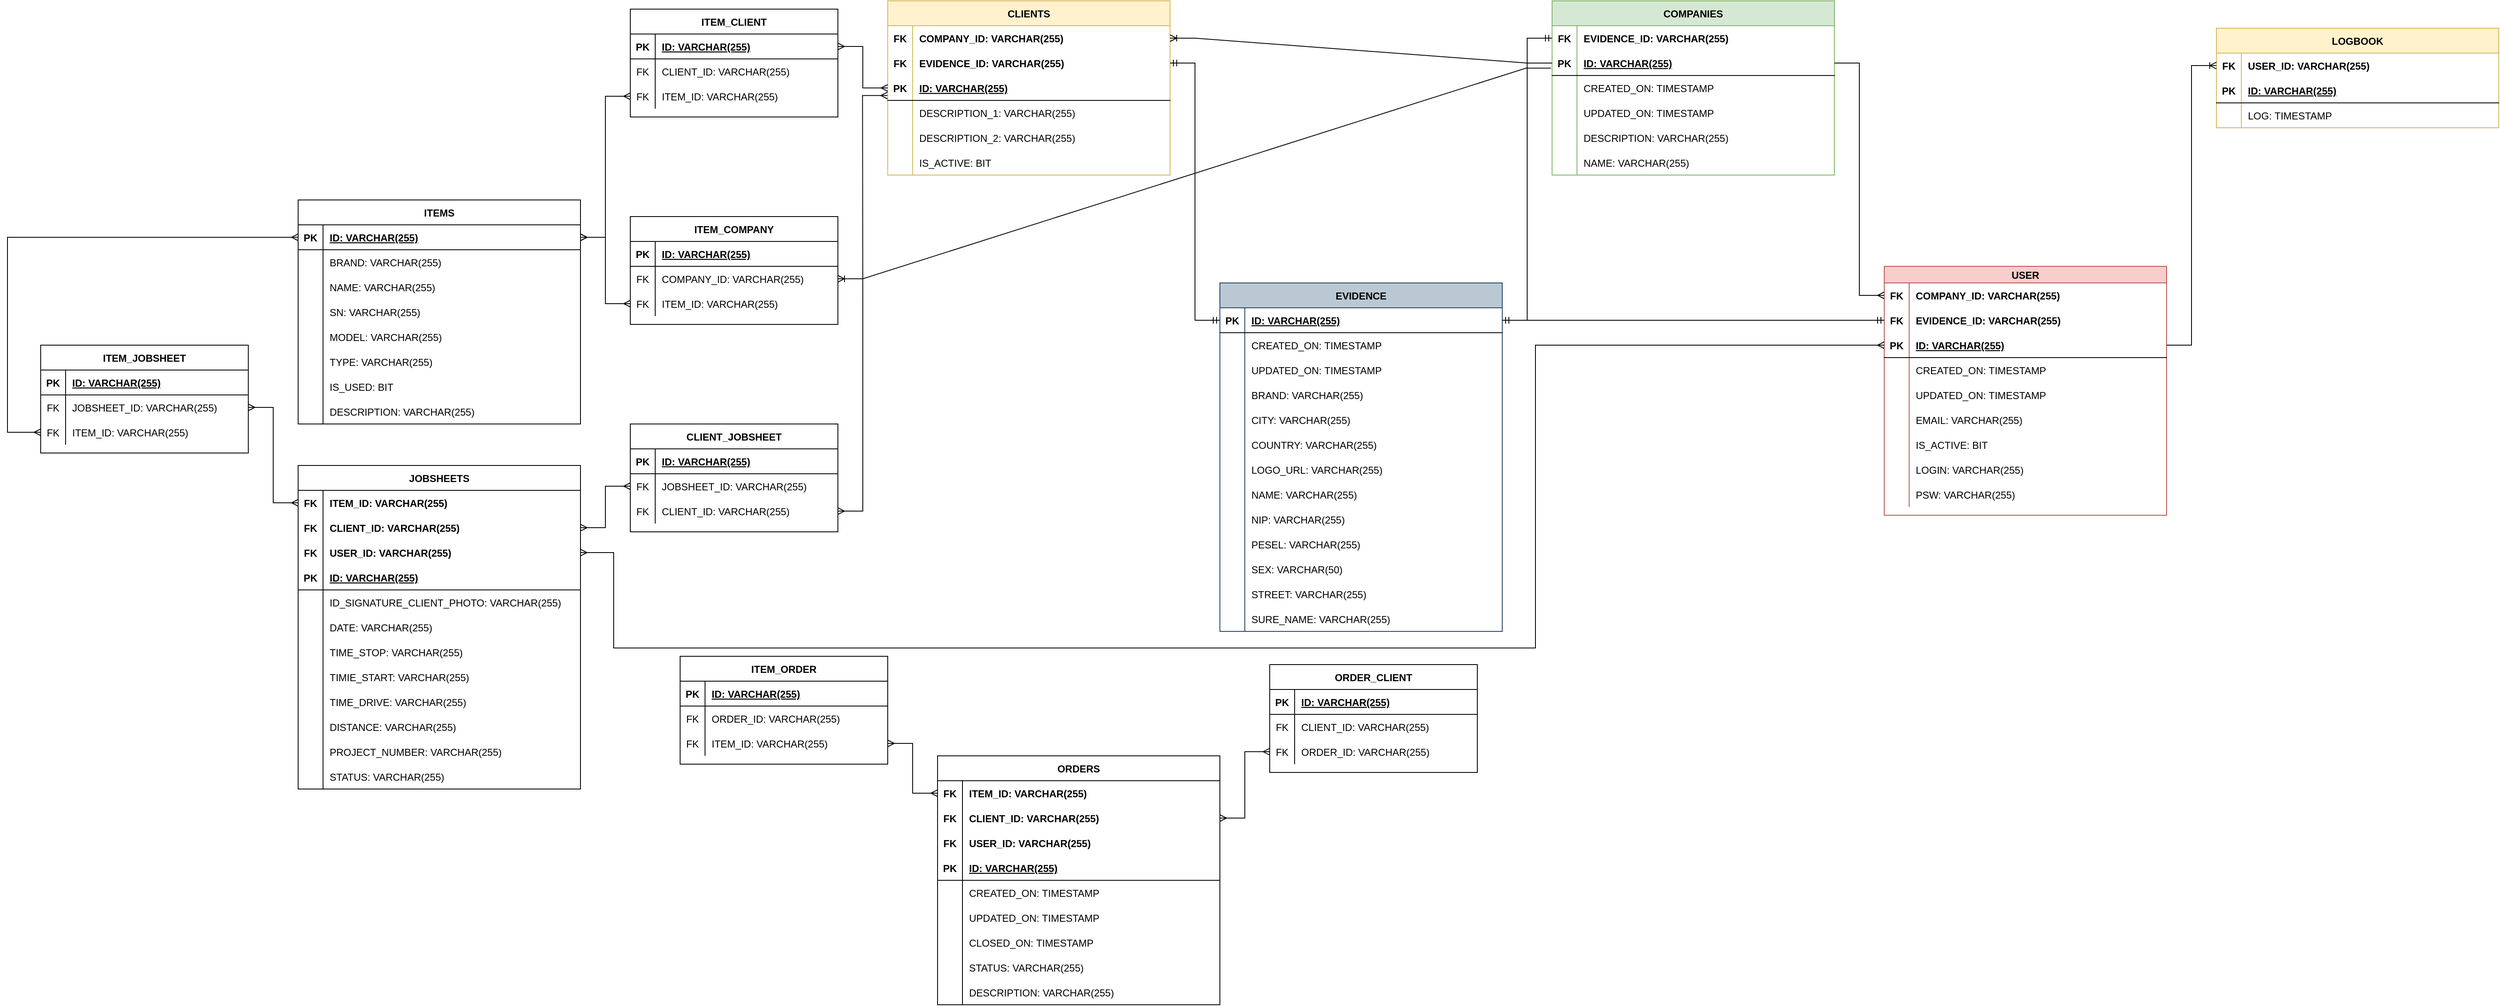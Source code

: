 <mxfile version="16.6.4" type="github">
  <diagram name="Db" id="9f46799a-70d6-7492-0946-bef42562c5a5">
    <mxGraphModel dx="4395" dy="1017" grid="1" gridSize="10" guides="1" tooltips="1" connect="1" arrows="1" fold="1" page="1" pageScale="1" pageWidth="1100" pageHeight="850" background="none" math="0" shadow="0">
      <root>
        <mxCell id="0" />
        <mxCell id="1" parent="0" />
        <mxCell id="Ui5-Kudlpz7Bua1LDiOy-31" value="USER" style="shape=table;startSize=20;container=1;collapsible=1;childLayout=tableLayout;fixedRows=1;rowLines=0;fontStyle=1;align=center;resizeLast=1;fillColor=#f8cecc;strokeColor=#b85450;" vertex="1" parent="1">
          <mxGeometry x="360" y="330" width="340" height="300" as="geometry" />
        </mxCell>
        <mxCell id="Ui5-Kudlpz7Bua1LDiOy-65" value="" style="shape=tableRow;horizontal=0;startSize=0;swimlaneHead=0;swimlaneBody=0;fillColor=none;collapsible=0;dropTarget=0;points=[[0,0.5],[1,0.5]];portConstraint=eastwest;top=0;left=0;right=0;bottom=0;" vertex="1" parent="Ui5-Kudlpz7Bua1LDiOy-31">
          <mxGeometry y="20" width="340" height="30" as="geometry" />
        </mxCell>
        <mxCell id="Ui5-Kudlpz7Bua1LDiOy-66" value="FK" style="shape=partialRectangle;connectable=0;fillColor=none;top=0;left=0;bottom=0;right=0;editable=1;overflow=hidden;fontStyle=1" vertex="1" parent="Ui5-Kudlpz7Bua1LDiOy-65">
          <mxGeometry width="30" height="30" as="geometry">
            <mxRectangle width="30" height="30" as="alternateBounds" />
          </mxGeometry>
        </mxCell>
        <mxCell id="Ui5-Kudlpz7Bua1LDiOy-67" value="COMPANY_ID: VARCHAR(255)" style="shape=partialRectangle;connectable=0;fillColor=none;top=0;left=0;bottom=0;right=0;align=left;spacingLeft=6;overflow=hidden;fontStyle=1" vertex="1" parent="Ui5-Kudlpz7Bua1LDiOy-65">
          <mxGeometry x="30" width="310" height="30" as="geometry">
            <mxRectangle width="310" height="30" as="alternateBounds" />
          </mxGeometry>
        </mxCell>
        <mxCell id="Ui5-Kudlpz7Bua1LDiOy-47" value="" style="shape=tableRow;horizontal=0;startSize=0;swimlaneHead=0;swimlaneBody=0;fillColor=none;collapsible=0;dropTarget=0;points=[[0,0.5],[1,0.5]];portConstraint=eastwest;top=0;left=0;right=0;bottom=0;" vertex="1" parent="Ui5-Kudlpz7Bua1LDiOy-31">
          <mxGeometry y="50" width="340" height="30" as="geometry" />
        </mxCell>
        <mxCell id="Ui5-Kudlpz7Bua1LDiOy-48" value="FK" style="shape=partialRectangle;connectable=0;fillColor=none;top=0;left=0;bottom=0;right=0;editable=1;overflow=hidden;fontStyle=1" vertex="1" parent="Ui5-Kudlpz7Bua1LDiOy-47">
          <mxGeometry width="30" height="30" as="geometry">
            <mxRectangle width="30" height="30" as="alternateBounds" />
          </mxGeometry>
        </mxCell>
        <mxCell id="Ui5-Kudlpz7Bua1LDiOy-49" value="EVIDENCE_ID: VARCHAR(255)" style="shape=partialRectangle;connectable=0;fillColor=none;top=0;left=0;bottom=0;right=0;align=left;spacingLeft=6;overflow=hidden;fontStyle=1" vertex="1" parent="Ui5-Kudlpz7Bua1LDiOy-47">
          <mxGeometry x="30" width="310" height="30" as="geometry">
            <mxRectangle width="310" height="30" as="alternateBounds" />
          </mxGeometry>
        </mxCell>
        <mxCell id="Ui5-Kudlpz7Bua1LDiOy-32" value="" style="shape=tableRow;horizontal=0;startSize=0;swimlaneHead=0;swimlaneBody=0;fillColor=none;collapsible=0;dropTarget=0;points=[[0,0.5],[1,0.5]];portConstraint=eastwest;top=0;left=0;right=0;bottom=1;" vertex="1" parent="Ui5-Kudlpz7Bua1LDiOy-31">
          <mxGeometry y="80" width="340" height="30" as="geometry" />
        </mxCell>
        <mxCell id="Ui5-Kudlpz7Bua1LDiOy-33" value="PK" style="shape=partialRectangle;connectable=0;fillColor=none;top=0;left=0;bottom=0;right=0;fontStyle=1;overflow=hidden;" vertex="1" parent="Ui5-Kudlpz7Bua1LDiOy-32">
          <mxGeometry width="30" height="30" as="geometry">
            <mxRectangle width="30" height="30" as="alternateBounds" />
          </mxGeometry>
        </mxCell>
        <mxCell id="Ui5-Kudlpz7Bua1LDiOy-34" value="ID: VARCHAR(255)" style="shape=partialRectangle;connectable=0;fillColor=none;top=0;left=0;bottom=0;right=0;align=left;spacingLeft=6;fontStyle=5;overflow=hidden;" vertex="1" parent="Ui5-Kudlpz7Bua1LDiOy-32">
          <mxGeometry x="30" width="310" height="30" as="geometry">
            <mxRectangle width="310" height="30" as="alternateBounds" />
          </mxGeometry>
        </mxCell>
        <mxCell id="Ui5-Kudlpz7Bua1LDiOy-35" value="" style="shape=tableRow;horizontal=0;startSize=0;swimlaneHead=0;swimlaneBody=0;fillColor=none;collapsible=0;dropTarget=0;points=[[0,0.5],[1,0.5]];portConstraint=eastwest;top=0;left=0;right=0;bottom=0;" vertex="1" parent="Ui5-Kudlpz7Bua1LDiOy-31">
          <mxGeometry y="110" width="340" height="30" as="geometry" />
        </mxCell>
        <mxCell id="Ui5-Kudlpz7Bua1LDiOy-36" value="" style="shape=partialRectangle;connectable=0;fillColor=none;top=0;left=0;bottom=0;right=0;editable=1;overflow=hidden;" vertex="1" parent="Ui5-Kudlpz7Bua1LDiOy-35">
          <mxGeometry width="30" height="30" as="geometry">
            <mxRectangle width="30" height="30" as="alternateBounds" />
          </mxGeometry>
        </mxCell>
        <mxCell id="Ui5-Kudlpz7Bua1LDiOy-37" value="CREATED_ON: TIMESTAMP" style="shape=partialRectangle;connectable=0;fillColor=none;top=0;left=0;bottom=0;right=0;align=left;spacingLeft=6;overflow=hidden;" vertex="1" parent="Ui5-Kudlpz7Bua1LDiOy-35">
          <mxGeometry x="30" width="310" height="30" as="geometry">
            <mxRectangle width="310" height="30" as="alternateBounds" />
          </mxGeometry>
        </mxCell>
        <mxCell id="Ui5-Kudlpz7Bua1LDiOy-38" value="" style="shape=tableRow;horizontal=0;startSize=0;swimlaneHead=0;swimlaneBody=0;fillColor=none;collapsible=0;dropTarget=0;points=[[0,0.5],[1,0.5]];portConstraint=eastwest;top=0;left=0;right=0;bottom=0;" vertex="1" parent="Ui5-Kudlpz7Bua1LDiOy-31">
          <mxGeometry y="140" width="340" height="30" as="geometry" />
        </mxCell>
        <mxCell id="Ui5-Kudlpz7Bua1LDiOy-39" value="" style="shape=partialRectangle;connectable=0;fillColor=none;top=0;left=0;bottom=0;right=0;editable=1;overflow=hidden;" vertex="1" parent="Ui5-Kudlpz7Bua1LDiOy-38">
          <mxGeometry width="30" height="30" as="geometry">
            <mxRectangle width="30" height="30" as="alternateBounds" />
          </mxGeometry>
        </mxCell>
        <mxCell id="Ui5-Kudlpz7Bua1LDiOy-40" value="UPDATED_ON: TIMESTAMP" style="shape=partialRectangle;connectable=0;fillColor=none;top=0;left=0;bottom=0;right=0;align=left;spacingLeft=6;overflow=hidden;" vertex="1" parent="Ui5-Kudlpz7Bua1LDiOy-38">
          <mxGeometry x="30" width="310" height="30" as="geometry">
            <mxRectangle width="310" height="30" as="alternateBounds" />
          </mxGeometry>
        </mxCell>
        <mxCell id="Ui5-Kudlpz7Bua1LDiOy-41" value="" style="shape=tableRow;horizontal=0;startSize=0;swimlaneHead=0;swimlaneBody=0;fillColor=none;collapsible=0;dropTarget=0;points=[[0,0.5],[1,0.5]];portConstraint=eastwest;top=0;left=0;right=0;bottom=0;" vertex="1" parent="Ui5-Kudlpz7Bua1LDiOy-31">
          <mxGeometry y="170" width="340" height="30" as="geometry" />
        </mxCell>
        <mxCell id="Ui5-Kudlpz7Bua1LDiOy-42" value="" style="shape=partialRectangle;connectable=0;fillColor=none;top=0;left=0;bottom=0;right=0;editable=1;overflow=hidden;" vertex="1" parent="Ui5-Kudlpz7Bua1LDiOy-41">
          <mxGeometry width="30" height="30" as="geometry">
            <mxRectangle width="30" height="30" as="alternateBounds" />
          </mxGeometry>
        </mxCell>
        <mxCell id="Ui5-Kudlpz7Bua1LDiOy-43" value="EMAIL: VARCHAR(255)" style="shape=partialRectangle;connectable=0;fillColor=none;top=0;left=0;bottom=0;right=0;align=left;spacingLeft=6;overflow=hidden;" vertex="1" parent="Ui5-Kudlpz7Bua1LDiOy-41">
          <mxGeometry x="30" width="310" height="30" as="geometry">
            <mxRectangle width="310" height="30" as="alternateBounds" />
          </mxGeometry>
        </mxCell>
        <mxCell id="Ui5-Kudlpz7Bua1LDiOy-44" value="" style="shape=tableRow;horizontal=0;startSize=0;swimlaneHead=0;swimlaneBody=0;fillColor=none;collapsible=0;dropTarget=0;points=[[0,0.5],[1,0.5]];portConstraint=eastwest;top=0;left=0;right=0;bottom=0;" vertex="1" parent="Ui5-Kudlpz7Bua1LDiOy-31">
          <mxGeometry y="200" width="340" height="30" as="geometry" />
        </mxCell>
        <mxCell id="Ui5-Kudlpz7Bua1LDiOy-45" value="" style="shape=partialRectangle;connectable=0;fillColor=none;top=0;left=0;bottom=0;right=0;editable=1;overflow=hidden;" vertex="1" parent="Ui5-Kudlpz7Bua1LDiOy-44">
          <mxGeometry width="30" height="30" as="geometry">
            <mxRectangle width="30" height="30" as="alternateBounds" />
          </mxGeometry>
        </mxCell>
        <mxCell id="Ui5-Kudlpz7Bua1LDiOy-46" value="IS_ACTIVE: BIT" style="shape=partialRectangle;connectable=0;fillColor=none;top=0;left=0;bottom=0;right=0;align=left;spacingLeft=6;overflow=hidden;" vertex="1" parent="Ui5-Kudlpz7Bua1LDiOy-44">
          <mxGeometry x="30" width="310" height="30" as="geometry">
            <mxRectangle width="310" height="30" as="alternateBounds" />
          </mxGeometry>
        </mxCell>
        <mxCell id="Ui5-Kudlpz7Bua1LDiOy-56" value="" style="shape=tableRow;horizontal=0;startSize=0;swimlaneHead=0;swimlaneBody=0;fillColor=none;collapsible=0;dropTarget=0;points=[[0,0.5],[1,0.5]];portConstraint=eastwest;top=0;left=0;right=0;bottom=0;" vertex="1" parent="Ui5-Kudlpz7Bua1LDiOy-31">
          <mxGeometry y="230" width="340" height="30" as="geometry" />
        </mxCell>
        <mxCell id="Ui5-Kudlpz7Bua1LDiOy-57" value="" style="shape=partialRectangle;connectable=0;fillColor=none;top=0;left=0;bottom=0;right=0;editable=1;overflow=hidden;" vertex="1" parent="Ui5-Kudlpz7Bua1LDiOy-56">
          <mxGeometry width="30" height="30" as="geometry">
            <mxRectangle width="30" height="30" as="alternateBounds" />
          </mxGeometry>
        </mxCell>
        <mxCell id="Ui5-Kudlpz7Bua1LDiOy-58" value="LOGIN: VARCHAR(255)" style="shape=partialRectangle;connectable=0;fillColor=none;top=0;left=0;bottom=0;right=0;align=left;spacingLeft=6;overflow=hidden;" vertex="1" parent="Ui5-Kudlpz7Bua1LDiOy-56">
          <mxGeometry x="30" width="310" height="30" as="geometry">
            <mxRectangle width="310" height="30" as="alternateBounds" />
          </mxGeometry>
        </mxCell>
        <mxCell id="Ui5-Kudlpz7Bua1LDiOy-59" value="" style="shape=tableRow;horizontal=0;startSize=0;swimlaneHead=0;swimlaneBody=0;fillColor=none;collapsible=0;dropTarget=0;points=[[0,0.5],[1,0.5]];portConstraint=eastwest;top=0;left=0;right=0;bottom=0;" vertex="1" parent="Ui5-Kudlpz7Bua1LDiOy-31">
          <mxGeometry y="260" width="340" height="30" as="geometry" />
        </mxCell>
        <mxCell id="Ui5-Kudlpz7Bua1LDiOy-60" value="" style="shape=partialRectangle;connectable=0;fillColor=none;top=0;left=0;bottom=0;right=0;editable=1;overflow=hidden;" vertex="1" parent="Ui5-Kudlpz7Bua1LDiOy-59">
          <mxGeometry width="30" height="30" as="geometry">
            <mxRectangle width="30" height="30" as="alternateBounds" />
          </mxGeometry>
        </mxCell>
        <mxCell id="Ui5-Kudlpz7Bua1LDiOy-61" value="PSW: VARCHAR(255)" style="shape=partialRectangle;connectable=0;fillColor=none;top=0;left=0;bottom=0;right=0;align=left;spacingLeft=6;overflow=hidden;" vertex="1" parent="Ui5-Kudlpz7Bua1LDiOy-59">
          <mxGeometry x="30" width="310" height="30" as="geometry">
            <mxRectangle width="310" height="30" as="alternateBounds" />
          </mxGeometry>
        </mxCell>
        <mxCell id="Ui5-Kudlpz7Bua1LDiOy-9" value="COMPANIES" style="shape=table;startSize=30;container=1;collapsible=1;childLayout=tableLayout;fixedRows=1;rowLines=0;fontStyle=1;align=center;resizeLast=1;fillColor=#d5e8d4;strokeColor=#82b366;" vertex="1" parent="1">
          <mxGeometry x="-40" y="10" width="340" height="210" as="geometry" />
        </mxCell>
        <mxCell id="Ui5-Kudlpz7Bua1LDiOy-25" value="" style="shape=tableRow;horizontal=0;startSize=0;swimlaneHead=0;swimlaneBody=0;fillColor=none;collapsible=0;dropTarget=0;points=[[0,0.5],[1,0.5]];portConstraint=eastwest;top=0;left=0;right=0;bottom=0;" vertex="1" parent="Ui5-Kudlpz7Bua1LDiOy-9">
          <mxGeometry y="30" width="340" height="30" as="geometry" />
        </mxCell>
        <mxCell id="Ui5-Kudlpz7Bua1LDiOy-26" value="FK" style="shape=partialRectangle;connectable=0;fillColor=none;top=0;left=0;bottom=0;right=0;editable=1;overflow=hidden;fontStyle=1" vertex="1" parent="Ui5-Kudlpz7Bua1LDiOy-25">
          <mxGeometry width="30" height="30" as="geometry">
            <mxRectangle width="30" height="30" as="alternateBounds" />
          </mxGeometry>
        </mxCell>
        <mxCell id="Ui5-Kudlpz7Bua1LDiOy-27" value="EVIDENCE_ID: VARCHAR(255)" style="shape=partialRectangle;connectable=0;fillColor=none;top=0;left=0;bottom=0;right=0;align=left;spacingLeft=6;overflow=hidden;fontStyle=1" vertex="1" parent="Ui5-Kudlpz7Bua1LDiOy-25">
          <mxGeometry x="30" width="310" height="30" as="geometry">
            <mxRectangle width="310" height="30" as="alternateBounds" />
          </mxGeometry>
        </mxCell>
        <mxCell id="Ui5-Kudlpz7Bua1LDiOy-10" value="" style="shape=tableRow;horizontal=0;startSize=0;swimlaneHead=0;swimlaneBody=0;fillColor=none;collapsible=0;dropTarget=0;points=[[0,0.5],[1,0.5]];portConstraint=eastwest;top=0;left=0;right=0;bottom=1;" vertex="1" parent="Ui5-Kudlpz7Bua1LDiOy-9">
          <mxGeometry y="60" width="340" height="30" as="geometry" />
        </mxCell>
        <mxCell id="Ui5-Kudlpz7Bua1LDiOy-11" value="PK" style="shape=partialRectangle;connectable=0;fillColor=none;top=0;left=0;bottom=0;right=0;fontStyle=1;overflow=hidden;" vertex="1" parent="Ui5-Kudlpz7Bua1LDiOy-10">
          <mxGeometry width="30" height="30" as="geometry">
            <mxRectangle width="30" height="30" as="alternateBounds" />
          </mxGeometry>
        </mxCell>
        <mxCell id="Ui5-Kudlpz7Bua1LDiOy-12" value="ID: VARCHAR(255)" style="shape=partialRectangle;connectable=0;fillColor=none;top=0;left=0;bottom=0;right=0;align=left;spacingLeft=6;fontStyle=5;overflow=hidden;" vertex="1" parent="Ui5-Kudlpz7Bua1LDiOy-10">
          <mxGeometry x="30" width="310" height="30" as="geometry">
            <mxRectangle width="310" height="30" as="alternateBounds" />
          </mxGeometry>
        </mxCell>
        <mxCell id="Ui5-Kudlpz7Bua1LDiOy-13" value="" style="shape=tableRow;horizontal=0;startSize=0;swimlaneHead=0;swimlaneBody=0;fillColor=none;collapsible=0;dropTarget=0;points=[[0,0.5],[1,0.5]];portConstraint=eastwest;top=0;left=0;right=0;bottom=0;" vertex="1" parent="Ui5-Kudlpz7Bua1LDiOy-9">
          <mxGeometry y="90" width="340" height="30" as="geometry" />
        </mxCell>
        <mxCell id="Ui5-Kudlpz7Bua1LDiOy-14" value="" style="shape=partialRectangle;connectable=0;fillColor=none;top=0;left=0;bottom=0;right=0;editable=1;overflow=hidden;" vertex="1" parent="Ui5-Kudlpz7Bua1LDiOy-13">
          <mxGeometry width="30" height="30" as="geometry">
            <mxRectangle width="30" height="30" as="alternateBounds" />
          </mxGeometry>
        </mxCell>
        <mxCell id="Ui5-Kudlpz7Bua1LDiOy-15" value="CREATED_ON: TIMESTAMP" style="shape=partialRectangle;connectable=0;fillColor=none;top=0;left=0;bottom=0;right=0;align=left;spacingLeft=6;overflow=hidden;" vertex="1" parent="Ui5-Kudlpz7Bua1LDiOy-13">
          <mxGeometry x="30" width="310" height="30" as="geometry">
            <mxRectangle width="310" height="30" as="alternateBounds" />
          </mxGeometry>
        </mxCell>
        <mxCell id="Ui5-Kudlpz7Bua1LDiOy-16" value="" style="shape=tableRow;horizontal=0;startSize=0;swimlaneHead=0;swimlaneBody=0;fillColor=none;collapsible=0;dropTarget=0;points=[[0,0.5],[1,0.5]];portConstraint=eastwest;top=0;left=0;right=0;bottom=0;" vertex="1" parent="Ui5-Kudlpz7Bua1LDiOy-9">
          <mxGeometry y="120" width="340" height="30" as="geometry" />
        </mxCell>
        <mxCell id="Ui5-Kudlpz7Bua1LDiOy-17" value="" style="shape=partialRectangle;connectable=0;fillColor=none;top=0;left=0;bottom=0;right=0;editable=1;overflow=hidden;" vertex="1" parent="Ui5-Kudlpz7Bua1LDiOy-16">
          <mxGeometry width="30" height="30" as="geometry">
            <mxRectangle width="30" height="30" as="alternateBounds" />
          </mxGeometry>
        </mxCell>
        <mxCell id="Ui5-Kudlpz7Bua1LDiOy-18" value="UPDATED_ON: TIMESTAMP" style="shape=partialRectangle;connectable=0;fillColor=none;top=0;left=0;bottom=0;right=0;align=left;spacingLeft=6;overflow=hidden;" vertex="1" parent="Ui5-Kudlpz7Bua1LDiOy-16">
          <mxGeometry x="30" width="310" height="30" as="geometry">
            <mxRectangle width="310" height="30" as="alternateBounds" />
          </mxGeometry>
        </mxCell>
        <mxCell id="Ui5-Kudlpz7Bua1LDiOy-19" value="" style="shape=tableRow;horizontal=0;startSize=0;swimlaneHead=0;swimlaneBody=0;fillColor=none;collapsible=0;dropTarget=0;points=[[0,0.5],[1,0.5]];portConstraint=eastwest;top=0;left=0;right=0;bottom=0;" vertex="1" parent="Ui5-Kudlpz7Bua1LDiOy-9">
          <mxGeometry y="150" width="340" height="30" as="geometry" />
        </mxCell>
        <mxCell id="Ui5-Kudlpz7Bua1LDiOy-20" value="" style="shape=partialRectangle;connectable=0;fillColor=none;top=0;left=0;bottom=0;right=0;editable=1;overflow=hidden;" vertex="1" parent="Ui5-Kudlpz7Bua1LDiOy-19">
          <mxGeometry width="30" height="30" as="geometry">
            <mxRectangle width="30" height="30" as="alternateBounds" />
          </mxGeometry>
        </mxCell>
        <mxCell id="Ui5-Kudlpz7Bua1LDiOy-21" value="DESCRIPTION: VARCHAR(255)" style="shape=partialRectangle;connectable=0;fillColor=none;top=0;left=0;bottom=0;right=0;align=left;spacingLeft=6;overflow=hidden;" vertex="1" parent="Ui5-Kudlpz7Bua1LDiOy-19">
          <mxGeometry x="30" width="310" height="30" as="geometry">
            <mxRectangle width="310" height="30" as="alternateBounds" />
          </mxGeometry>
        </mxCell>
        <mxCell id="Ui5-Kudlpz7Bua1LDiOy-22" value="" style="shape=tableRow;horizontal=0;startSize=0;swimlaneHead=0;swimlaneBody=0;fillColor=none;collapsible=0;dropTarget=0;points=[[0,0.5],[1,0.5]];portConstraint=eastwest;top=0;left=0;right=0;bottom=0;" vertex="1" parent="Ui5-Kudlpz7Bua1LDiOy-9">
          <mxGeometry y="180" width="340" height="30" as="geometry" />
        </mxCell>
        <mxCell id="Ui5-Kudlpz7Bua1LDiOy-23" value="" style="shape=partialRectangle;connectable=0;fillColor=none;top=0;left=0;bottom=0;right=0;editable=1;overflow=hidden;" vertex="1" parent="Ui5-Kudlpz7Bua1LDiOy-22">
          <mxGeometry width="30" height="30" as="geometry">
            <mxRectangle width="30" height="30" as="alternateBounds" />
          </mxGeometry>
        </mxCell>
        <mxCell id="Ui5-Kudlpz7Bua1LDiOy-24" value="NAME: VARCHAR(255)" style="shape=partialRectangle;connectable=0;fillColor=none;top=0;left=0;bottom=0;right=0;align=left;spacingLeft=6;overflow=hidden;" vertex="1" parent="Ui5-Kudlpz7Bua1LDiOy-22">
          <mxGeometry x="30" width="310" height="30" as="geometry">
            <mxRectangle width="310" height="30" as="alternateBounds" />
          </mxGeometry>
        </mxCell>
        <mxCell id="Ui5-Kudlpz7Bua1LDiOy-68" value="" style="edgeStyle=entityRelationEdgeStyle;fontSize=12;html=1;endArrow=ERmany;rounded=0;" edge="1" parent="1" source="Ui5-Kudlpz7Bua1LDiOy-10" target="Ui5-Kudlpz7Bua1LDiOy-65">
          <mxGeometry width="100" height="100" relative="1" as="geometry">
            <mxPoint x="500" y="290" as="sourcePoint" />
            <mxPoint x="600" y="190" as="targetPoint" />
          </mxGeometry>
        </mxCell>
        <mxCell id="Ui5-Kudlpz7Bua1LDiOy-69" value="EVIDENCE" style="shape=table;startSize=30;container=1;collapsible=1;childLayout=tableLayout;fixedRows=1;rowLines=0;fontStyle=1;align=center;resizeLast=1;fillColor=#bac8d3;strokeColor=#23445d;" vertex="1" parent="1">
          <mxGeometry x="-440" y="350" width="340" height="420" as="geometry">
            <mxRectangle x="-320" y="270" width="90" height="30" as="alternateBounds" />
          </mxGeometry>
        </mxCell>
        <mxCell id="Ui5-Kudlpz7Bua1LDiOy-73" value="" style="shape=tableRow;horizontal=0;startSize=0;swimlaneHead=0;swimlaneBody=0;fillColor=none;collapsible=0;dropTarget=0;points=[[0,0.5],[1,0.5]];portConstraint=eastwest;top=0;left=0;right=0;bottom=1;" vertex="1" parent="Ui5-Kudlpz7Bua1LDiOy-69">
          <mxGeometry y="30" width="340" height="30" as="geometry" />
        </mxCell>
        <mxCell id="Ui5-Kudlpz7Bua1LDiOy-74" value="PK" style="shape=partialRectangle;connectable=0;fillColor=none;top=0;left=0;bottom=0;right=0;fontStyle=1;overflow=hidden;" vertex="1" parent="Ui5-Kudlpz7Bua1LDiOy-73">
          <mxGeometry width="30" height="30" as="geometry">
            <mxRectangle width="30" height="30" as="alternateBounds" />
          </mxGeometry>
        </mxCell>
        <mxCell id="Ui5-Kudlpz7Bua1LDiOy-75" value="ID: VARCHAR(255)" style="shape=partialRectangle;connectable=0;fillColor=none;top=0;left=0;bottom=0;right=0;align=left;spacingLeft=6;fontStyle=5;overflow=hidden;" vertex="1" parent="Ui5-Kudlpz7Bua1LDiOy-73">
          <mxGeometry x="30" width="310" height="30" as="geometry">
            <mxRectangle width="310" height="30" as="alternateBounds" />
          </mxGeometry>
        </mxCell>
        <mxCell id="Ui5-Kudlpz7Bua1LDiOy-76" value="" style="shape=tableRow;horizontal=0;startSize=0;swimlaneHead=0;swimlaneBody=0;fillColor=none;collapsible=0;dropTarget=0;points=[[0,0.5],[1,0.5]];portConstraint=eastwest;top=0;left=0;right=0;bottom=0;" vertex="1" parent="Ui5-Kudlpz7Bua1LDiOy-69">
          <mxGeometry y="60" width="340" height="30" as="geometry" />
        </mxCell>
        <mxCell id="Ui5-Kudlpz7Bua1LDiOy-77" value="" style="shape=partialRectangle;connectable=0;fillColor=none;top=0;left=0;bottom=0;right=0;editable=1;overflow=hidden;" vertex="1" parent="Ui5-Kudlpz7Bua1LDiOy-76">
          <mxGeometry width="30" height="30" as="geometry">
            <mxRectangle width="30" height="30" as="alternateBounds" />
          </mxGeometry>
        </mxCell>
        <mxCell id="Ui5-Kudlpz7Bua1LDiOy-78" value="CREATED_ON: TIMESTAMP" style="shape=partialRectangle;connectable=0;fillColor=none;top=0;left=0;bottom=0;right=0;align=left;spacingLeft=6;overflow=hidden;" vertex="1" parent="Ui5-Kudlpz7Bua1LDiOy-76">
          <mxGeometry x="30" width="310" height="30" as="geometry">
            <mxRectangle width="310" height="30" as="alternateBounds" />
          </mxGeometry>
        </mxCell>
        <mxCell id="Ui5-Kudlpz7Bua1LDiOy-79" value="" style="shape=tableRow;horizontal=0;startSize=0;swimlaneHead=0;swimlaneBody=0;fillColor=none;collapsible=0;dropTarget=0;points=[[0,0.5],[1,0.5]];portConstraint=eastwest;top=0;left=0;right=0;bottom=0;" vertex="1" parent="Ui5-Kudlpz7Bua1LDiOy-69">
          <mxGeometry y="90" width="340" height="30" as="geometry" />
        </mxCell>
        <mxCell id="Ui5-Kudlpz7Bua1LDiOy-80" value="" style="shape=partialRectangle;connectable=0;fillColor=none;top=0;left=0;bottom=0;right=0;editable=1;overflow=hidden;" vertex="1" parent="Ui5-Kudlpz7Bua1LDiOy-79">
          <mxGeometry width="30" height="30" as="geometry">
            <mxRectangle width="30" height="30" as="alternateBounds" />
          </mxGeometry>
        </mxCell>
        <mxCell id="Ui5-Kudlpz7Bua1LDiOy-81" value="UPDATED_ON: TIMESTAMP" style="shape=partialRectangle;connectable=0;fillColor=none;top=0;left=0;bottom=0;right=0;align=left;spacingLeft=6;overflow=hidden;" vertex="1" parent="Ui5-Kudlpz7Bua1LDiOy-79">
          <mxGeometry x="30" width="310" height="30" as="geometry">
            <mxRectangle width="310" height="30" as="alternateBounds" />
          </mxGeometry>
        </mxCell>
        <mxCell id="Ui5-Kudlpz7Bua1LDiOy-82" value="" style="shape=tableRow;horizontal=0;startSize=0;swimlaneHead=0;swimlaneBody=0;fillColor=none;collapsible=0;dropTarget=0;points=[[0,0.5],[1,0.5]];portConstraint=eastwest;top=0;left=0;right=0;bottom=0;" vertex="1" parent="Ui5-Kudlpz7Bua1LDiOy-69">
          <mxGeometry y="120" width="340" height="30" as="geometry" />
        </mxCell>
        <mxCell id="Ui5-Kudlpz7Bua1LDiOy-83" value="" style="shape=partialRectangle;connectable=0;fillColor=none;top=0;left=0;bottom=0;right=0;editable=1;overflow=hidden;" vertex="1" parent="Ui5-Kudlpz7Bua1LDiOy-82">
          <mxGeometry width="30" height="30" as="geometry">
            <mxRectangle width="30" height="30" as="alternateBounds" />
          </mxGeometry>
        </mxCell>
        <mxCell id="Ui5-Kudlpz7Bua1LDiOy-84" value="BRAND: VARCHAR(255)" style="shape=partialRectangle;connectable=0;fillColor=none;top=0;left=0;bottom=0;right=0;align=left;spacingLeft=6;overflow=hidden;" vertex="1" parent="Ui5-Kudlpz7Bua1LDiOy-82">
          <mxGeometry x="30" width="310" height="30" as="geometry">
            <mxRectangle width="310" height="30" as="alternateBounds" />
          </mxGeometry>
        </mxCell>
        <mxCell id="Ui5-Kudlpz7Bua1LDiOy-85" value="" style="shape=tableRow;horizontal=0;startSize=0;swimlaneHead=0;swimlaneBody=0;fillColor=none;collapsible=0;dropTarget=0;points=[[0,0.5],[1,0.5]];portConstraint=eastwest;top=0;left=0;right=0;bottom=0;" vertex="1" parent="Ui5-Kudlpz7Bua1LDiOy-69">
          <mxGeometry y="150" width="340" height="30" as="geometry" />
        </mxCell>
        <mxCell id="Ui5-Kudlpz7Bua1LDiOy-86" value="" style="shape=partialRectangle;connectable=0;fillColor=none;top=0;left=0;bottom=0;right=0;editable=1;overflow=hidden;" vertex="1" parent="Ui5-Kudlpz7Bua1LDiOy-85">
          <mxGeometry width="30" height="30" as="geometry">
            <mxRectangle width="30" height="30" as="alternateBounds" />
          </mxGeometry>
        </mxCell>
        <mxCell id="Ui5-Kudlpz7Bua1LDiOy-87" value="CITY: VARCHAR(255)" style="shape=partialRectangle;connectable=0;fillColor=none;top=0;left=0;bottom=0;right=0;align=left;spacingLeft=6;overflow=hidden;" vertex="1" parent="Ui5-Kudlpz7Bua1LDiOy-85">
          <mxGeometry x="30" width="310" height="30" as="geometry">
            <mxRectangle width="310" height="30" as="alternateBounds" />
          </mxGeometry>
        </mxCell>
        <mxCell id="Ui5-Kudlpz7Bua1LDiOy-88" value="" style="shape=tableRow;horizontal=0;startSize=0;swimlaneHead=0;swimlaneBody=0;fillColor=none;collapsible=0;dropTarget=0;points=[[0,0.5],[1,0.5]];portConstraint=eastwest;top=0;left=0;right=0;bottom=0;" vertex="1" parent="Ui5-Kudlpz7Bua1LDiOy-69">
          <mxGeometry y="180" width="340" height="30" as="geometry" />
        </mxCell>
        <mxCell id="Ui5-Kudlpz7Bua1LDiOy-89" value="" style="shape=partialRectangle;connectable=0;fillColor=none;top=0;left=0;bottom=0;right=0;editable=1;overflow=hidden;" vertex="1" parent="Ui5-Kudlpz7Bua1LDiOy-88">
          <mxGeometry width="30" height="30" as="geometry">
            <mxRectangle width="30" height="30" as="alternateBounds" />
          </mxGeometry>
        </mxCell>
        <mxCell id="Ui5-Kudlpz7Bua1LDiOy-90" value="COUNTRY: VARCHAR(255)" style="shape=partialRectangle;connectable=0;fillColor=none;top=0;left=0;bottom=0;right=0;align=left;spacingLeft=6;overflow=hidden;" vertex="1" parent="Ui5-Kudlpz7Bua1LDiOy-88">
          <mxGeometry x="30" width="310" height="30" as="geometry">
            <mxRectangle width="310" height="30" as="alternateBounds" />
          </mxGeometry>
        </mxCell>
        <mxCell id="Ui5-Kudlpz7Bua1LDiOy-91" value="" style="shape=tableRow;horizontal=0;startSize=0;swimlaneHead=0;swimlaneBody=0;fillColor=none;collapsible=0;dropTarget=0;points=[[0,0.5],[1,0.5]];portConstraint=eastwest;top=0;left=0;right=0;bottom=0;" vertex="1" parent="Ui5-Kudlpz7Bua1LDiOy-69">
          <mxGeometry y="210" width="340" height="30" as="geometry" />
        </mxCell>
        <mxCell id="Ui5-Kudlpz7Bua1LDiOy-92" value="" style="shape=partialRectangle;connectable=0;fillColor=none;top=0;left=0;bottom=0;right=0;editable=1;overflow=hidden;" vertex="1" parent="Ui5-Kudlpz7Bua1LDiOy-91">
          <mxGeometry width="30" height="30" as="geometry">
            <mxRectangle width="30" height="30" as="alternateBounds" />
          </mxGeometry>
        </mxCell>
        <mxCell id="Ui5-Kudlpz7Bua1LDiOy-93" value="LOGO_URL: VARCHAR(255)" style="shape=partialRectangle;connectable=0;fillColor=none;top=0;left=0;bottom=0;right=0;align=left;spacingLeft=6;overflow=hidden;" vertex="1" parent="Ui5-Kudlpz7Bua1LDiOy-91">
          <mxGeometry x="30" width="310" height="30" as="geometry">
            <mxRectangle width="310" height="30" as="alternateBounds" />
          </mxGeometry>
        </mxCell>
        <mxCell id="Ui5-Kudlpz7Bua1LDiOy-94" value="" style="shape=tableRow;horizontal=0;startSize=0;swimlaneHead=0;swimlaneBody=0;fillColor=none;collapsible=0;dropTarget=0;points=[[0,0.5],[1,0.5]];portConstraint=eastwest;top=0;left=0;right=0;bottom=0;" vertex="1" parent="Ui5-Kudlpz7Bua1LDiOy-69">
          <mxGeometry y="240" width="340" height="30" as="geometry" />
        </mxCell>
        <mxCell id="Ui5-Kudlpz7Bua1LDiOy-95" value="" style="shape=partialRectangle;connectable=0;fillColor=none;top=0;left=0;bottom=0;right=0;editable=1;overflow=hidden;" vertex="1" parent="Ui5-Kudlpz7Bua1LDiOy-94">
          <mxGeometry width="30" height="30" as="geometry">
            <mxRectangle width="30" height="30" as="alternateBounds" />
          </mxGeometry>
        </mxCell>
        <mxCell id="Ui5-Kudlpz7Bua1LDiOy-96" value="NAME: VARCHAR(255)" style="shape=partialRectangle;connectable=0;fillColor=none;top=0;left=0;bottom=0;right=0;align=left;spacingLeft=6;overflow=hidden;" vertex="1" parent="Ui5-Kudlpz7Bua1LDiOy-94">
          <mxGeometry x="30" width="310" height="30" as="geometry">
            <mxRectangle width="310" height="30" as="alternateBounds" />
          </mxGeometry>
        </mxCell>
        <mxCell id="Ui5-Kudlpz7Bua1LDiOy-97" value="" style="shape=tableRow;horizontal=0;startSize=0;swimlaneHead=0;swimlaneBody=0;fillColor=none;collapsible=0;dropTarget=0;points=[[0,0.5],[1,0.5]];portConstraint=eastwest;top=0;left=0;right=0;bottom=0;" vertex="1" parent="Ui5-Kudlpz7Bua1LDiOy-69">
          <mxGeometry y="270" width="340" height="30" as="geometry" />
        </mxCell>
        <mxCell id="Ui5-Kudlpz7Bua1LDiOy-98" value="" style="shape=partialRectangle;connectable=0;fillColor=none;top=0;left=0;bottom=0;right=0;editable=1;overflow=hidden;" vertex="1" parent="Ui5-Kudlpz7Bua1LDiOy-97">
          <mxGeometry width="30" height="30" as="geometry">
            <mxRectangle width="30" height="30" as="alternateBounds" />
          </mxGeometry>
        </mxCell>
        <mxCell id="Ui5-Kudlpz7Bua1LDiOy-99" value="NIP: VARCHAR(255)" style="shape=partialRectangle;connectable=0;fillColor=none;top=0;left=0;bottom=0;right=0;align=left;spacingLeft=6;overflow=hidden;" vertex="1" parent="Ui5-Kudlpz7Bua1LDiOy-97">
          <mxGeometry x="30" width="310" height="30" as="geometry">
            <mxRectangle width="310" height="30" as="alternateBounds" />
          </mxGeometry>
        </mxCell>
        <mxCell id="Ui5-Kudlpz7Bua1LDiOy-100" value="" style="shape=tableRow;horizontal=0;startSize=0;swimlaneHead=0;swimlaneBody=0;fillColor=none;collapsible=0;dropTarget=0;points=[[0,0.5],[1,0.5]];portConstraint=eastwest;top=0;left=0;right=0;bottom=0;" vertex="1" parent="Ui5-Kudlpz7Bua1LDiOy-69">
          <mxGeometry y="300" width="340" height="30" as="geometry" />
        </mxCell>
        <mxCell id="Ui5-Kudlpz7Bua1LDiOy-101" value="" style="shape=partialRectangle;connectable=0;fillColor=none;top=0;left=0;bottom=0;right=0;editable=1;overflow=hidden;" vertex="1" parent="Ui5-Kudlpz7Bua1LDiOy-100">
          <mxGeometry width="30" height="30" as="geometry">
            <mxRectangle width="30" height="30" as="alternateBounds" />
          </mxGeometry>
        </mxCell>
        <mxCell id="Ui5-Kudlpz7Bua1LDiOy-102" value="PESEL: VARCHAR(255)" style="shape=partialRectangle;connectable=0;fillColor=none;top=0;left=0;bottom=0;right=0;align=left;spacingLeft=6;overflow=hidden;" vertex="1" parent="Ui5-Kudlpz7Bua1LDiOy-100">
          <mxGeometry x="30" width="310" height="30" as="geometry">
            <mxRectangle width="310" height="30" as="alternateBounds" />
          </mxGeometry>
        </mxCell>
        <mxCell id="Ui5-Kudlpz7Bua1LDiOy-103" value="" style="shape=tableRow;horizontal=0;startSize=0;swimlaneHead=0;swimlaneBody=0;fillColor=none;collapsible=0;dropTarget=0;points=[[0,0.5],[1,0.5]];portConstraint=eastwest;top=0;left=0;right=0;bottom=0;" vertex="1" parent="Ui5-Kudlpz7Bua1LDiOy-69">
          <mxGeometry y="330" width="340" height="30" as="geometry" />
        </mxCell>
        <mxCell id="Ui5-Kudlpz7Bua1LDiOy-104" value="" style="shape=partialRectangle;connectable=0;fillColor=none;top=0;left=0;bottom=0;right=0;editable=1;overflow=hidden;" vertex="1" parent="Ui5-Kudlpz7Bua1LDiOy-103">
          <mxGeometry width="30" height="30" as="geometry">
            <mxRectangle width="30" height="30" as="alternateBounds" />
          </mxGeometry>
        </mxCell>
        <mxCell id="Ui5-Kudlpz7Bua1LDiOy-105" value="SEX: VARCHAR(50)" style="shape=partialRectangle;connectable=0;fillColor=none;top=0;left=0;bottom=0;right=0;align=left;spacingLeft=6;overflow=hidden;" vertex="1" parent="Ui5-Kudlpz7Bua1LDiOy-103">
          <mxGeometry x="30" width="310" height="30" as="geometry">
            <mxRectangle width="310" height="30" as="alternateBounds" />
          </mxGeometry>
        </mxCell>
        <mxCell id="Ui5-Kudlpz7Bua1LDiOy-106" value="" style="shape=tableRow;horizontal=0;startSize=0;swimlaneHead=0;swimlaneBody=0;fillColor=none;collapsible=0;dropTarget=0;points=[[0,0.5],[1,0.5]];portConstraint=eastwest;top=0;left=0;right=0;bottom=0;" vertex="1" parent="Ui5-Kudlpz7Bua1LDiOy-69">
          <mxGeometry y="360" width="340" height="30" as="geometry" />
        </mxCell>
        <mxCell id="Ui5-Kudlpz7Bua1LDiOy-107" value="" style="shape=partialRectangle;connectable=0;fillColor=none;top=0;left=0;bottom=0;right=0;editable=1;overflow=hidden;" vertex="1" parent="Ui5-Kudlpz7Bua1LDiOy-106">
          <mxGeometry width="30" height="30" as="geometry">
            <mxRectangle width="30" height="30" as="alternateBounds" />
          </mxGeometry>
        </mxCell>
        <mxCell id="Ui5-Kudlpz7Bua1LDiOy-108" value="STREET: VARCHAR(255)" style="shape=partialRectangle;connectable=0;fillColor=none;top=0;left=0;bottom=0;right=0;align=left;spacingLeft=6;overflow=hidden;" vertex="1" parent="Ui5-Kudlpz7Bua1LDiOy-106">
          <mxGeometry x="30" width="310" height="30" as="geometry">
            <mxRectangle width="310" height="30" as="alternateBounds" />
          </mxGeometry>
        </mxCell>
        <mxCell id="Ui5-Kudlpz7Bua1LDiOy-109" value="" style="shape=tableRow;horizontal=0;startSize=0;swimlaneHead=0;swimlaneBody=0;fillColor=none;collapsible=0;dropTarget=0;points=[[0,0.5],[1,0.5]];portConstraint=eastwest;top=0;left=0;right=0;bottom=0;" vertex="1" parent="Ui5-Kudlpz7Bua1LDiOy-69">
          <mxGeometry y="390" width="340" height="30" as="geometry" />
        </mxCell>
        <mxCell id="Ui5-Kudlpz7Bua1LDiOy-110" value="" style="shape=partialRectangle;connectable=0;fillColor=none;top=0;left=0;bottom=0;right=0;editable=1;overflow=hidden;" vertex="1" parent="Ui5-Kudlpz7Bua1LDiOy-109">
          <mxGeometry width="30" height="30" as="geometry">
            <mxRectangle width="30" height="30" as="alternateBounds" />
          </mxGeometry>
        </mxCell>
        <mxCell id="Ui5-Kudlpz7Bua1LDiOy-111" value="SURE_NAME: VARCHAR(255)" style="shape=partialRectangle;connectable=0;fillColor=none;top=0;left=0;bottom=0;right=0;align=left;spacingLeft=6;overflow=hidden;" vertex="1" parent="Ui5-Kudlpz7Bua1LDiOy-109">
          <mxGeometry x="30" width="310" height="30" as="geometry">
            <mxRectangle width="310" height="30" as="alternateBounds" />
          </mxGeometry>
        </mxCell>
        <mxCell id="Ui5-Kudlpz7Bua1LDiOy-115" value="" style="edgeStyle=entityRelationEdgeStyle;fontSize=12;html=1;endArrow=ERmandOne;startArrow=ERmandOne;rounded=0;" edge="1" parent="1" source="Ui5-Kudlpz7Bua1LDiOy-73" target="Ui5-Kudlpz7Bua1LDiOy-47">
          <mxGeometry width="100" height="100" relative="1" as="geometry">
            <mxPoint x="500" y="290" as="sourcePoint" />
            <mxPoint x="600" y="190" as="targetPoint" />
          </mxGeometry>
        </mxCell>
        <mxCell id="Ui5-Kudlpz7Bua1LDiOy-117" value="" style="edgeStyle=entityRelationEdgeStyle;fontSize=12;html=1;endArrow=ERmandOne;startArrow=ERmandOne;rounded=0;entryX=0;entryY=0.5;entryDx=0;entryDy=0;" edge="1" parent="1" source="Ui5-Kudlpz7Bua1LDiOy-73" target="Ui5-Kudlpz7Bua1LDiOy-25">
          <mxGeometry width="100" height="100" relative="1" as="geometry">
            <mxPoint y="400" as="sourcePoint" />
            <mxPoint x="600" y="190" as="targetPoint" />
          </mxGeometry>
        </mxCell>
        <mxCell id="Ui5-Kudlpz7Bua1LDiOy-158" value="LOGBOOK" style="shape=table;startSize=30;container=1;collapsible=1;childLayout=tableLayout;fixedRows=1;rowLines=0;fontStyle=1;align=center;resizeLast=1;fillColor=#fff2cc;strokeColor=#d6b656;" vertex="1" parent="1">
          <mxGeometry x="760" y="43" width="340" height="120" as="geometry" />
        </mxCell>
        <mxCell id="Ui5-Kudlpz7Bua1LDiOy-159" value="" style="shape=tableRow;horizontal=0;startSize=0;swimlaneHead=0;swimlaneBody=0;fillColor=none;collapsible=0;dropTarget=0;points=[[0,0.5],[1,0.5]];portConstraint=eastwest;top=0;left=0;right=0;bottom=0;" vertex="1" parent="Ui5-Kudlpz7Bua1LDiOy-158">
          <mxGeometry y="30" width="340" height="30" as="geometry" />
        </mxCell>
        <mxCell id="Ui5-Kudlpz7Bua1LDiOy-160" value="FK" style="shape=partialRectangle;connectable=0;fillColor=none;top=0;left=0;bottom=0;right=0;editable=1;overflow=hidden;fontStyle=1" vertex="1" parent="Ui5-Kudlpz7Bua1LDiOy-159">
          <mxGeometry width="30" height="30" as="geometry">
            <mxRectangle width="30" height="30" as="alternateBounds" />
          </mxGeometry>
        </mxCell>
        <mxCell id="Ui5-Kudlpz7Bua1LDiOy-161" value="USER_ID: VARCHAR(255)" style="shape=partialRectangle;connectable=0;fillColor=none;top=0;left=0;bottom=0;right=0;align=left;spacingLeft=6;overflow=hidden;fontStyle=1" vertex="1" parent="Ui5-Kudlpz7Bua1LDiOy-159">
          <mxGeometry x="30" width="310" height="30" as="geometry">
            <mxRectangle width="310" height="30" as="alternateBounds" />
          </mxGeometry>
        </mxCell>
        <mxCell id="Ui5-Kudlpz7Bua1LDiOy-162" value="" style="shape=tableRow;horizontal=0;startSize=0;swimlaneHead=0;swimlaneBody=0;fillColor=none;collapsible=0;dropTarget=0;points=[[0,0.5],[1,0.5]];portConstraint=eastwest;top=0;left=0;right=0;bottom=1;" vertex="1" parent="Ui5-Kudlpz7Bua1LDiOy-158">
          <mxGeometry y="60" width="340" height="30" as="geometry" />
        </mxCell>
        <mxCell id="Ui5-Kudlpz7Bua1LDiOy-163" value="PK" style="shape=partialRectangle;connectable=0;fillColor=none;top=0;left=0;bottom=0;right=0;fontStyle=1;overflow=hidden;" vertex="1" parent="Ui5-Kudlpz7Bua1LDiOy-162">
          <mxGeometry width="30" height="30" as="geometry">
            <mxRectangle width="30" height="30" as="alternateBounds" />
          </mxGeometry>
        </mxCell>
        <mxCell id="Ui5-Kudlpz7Bua1LDiOy-164" value="ID: VARCHAR(255)" style="shape=partialRectangle;connectable=0;fillColor=none;top=0;left=0;bottom=0;right=0;align=left;spacingLeft=6;fontStyle=5;overflow=hidden;" vertex="1" parent="Ui5-Kudlpz7Bua1LDiOy-162">
          <mxGeometry x="30" width="310" height="30" as="geometry">
            <mxRectangle width="310" height="30" as="alternateBounds" />
          </mxGeometry>
        </mxCell>
        <mxCell id="Ui5-Kudlpz7Bua1LDiOy-165" value="" style="shape=tableRow;horizontal=0;startSize=0;swimlaneHead=0;swimlaneBody=0;fillColor=none;collapsible=0;dropTarget=0;points=[[0,0.5],[1,0.5]];portConstraint=eastwest;top=0;left=0;right=0;bottom=0;" vertex="1" parent="Ui5-Kudlpz7Bua1LDiOy-158">
          <mxGeometry y="90" width="340" height="30" as="geometry" />
        </mxCell>
        <mxCell id="Ui5-Kudlpz7Bua1LDiOy-166" value="" style="shape=partialRectangle;connectable=0;fillColor=none;top=0;left=0;bottom=0;right=0;editable=1;overflow=hidden;" vertex="1" parent="Ui5-Kudlpz7Bua1LDiOy-165">
          <mxGeometry width="30" height="30" as="geometry">
            <mxRectangle width="30" height="30" as="alternateBounds" />
          </mxGeometry>
        </mxCell>
        <mxCell id="Ui5-Kudlpz7Bua1LDiOy-167" value="LOG: TIMESTAMP" style="shape=partialRectangle;connectable=0;fillColor=none;top=0;left=0;bottom=0;right=0;align=left;spacingLeft=6;overflow=hidden;" vertex="1" parent="Ui5-Kudlpz7Bua1LDiOy-165">
          <mxGeometry x="30" width="310" height="30" as="geometry">
            <mxRectangle width="310" height="30" as="alternateBounds" />
          </mxGeometry>
        </mxCell>
        <mxCell id="Ui5-Kudlpz7Bua1LDiOy-177" value="" style="edgeStyle=entityRelationEdgeStyle;fontSize=12;html=1;endArrow=ERoneToMany;rounded=0;" edge="1" parent="1" source="Ui5-Kudlpz7Bua1LDiOy-32" target="Ui5-Kudlpz7Bua1LDiOy-159">
          <mxGeometry width="100" height="100" relative="1" as="geometry">
            <mxPoint x="940" y="380" as="sourcePoint" />
            <mxPoint x="1040" y="280" as="targetPoint" />
          </mxGeometry>
        </mxCell>
        <mxCell id="Ui5-Kudlpz7Bua1LDiOy-218" value="CLIENTS" style="shape=table;startSize=30;container=1;collapsible=1;childLayout=tableLayout;fixedRows=1;rowLines=0;fontStyle=1;align=center;resizeLast=1;fillColor=#fff2cc;strokeColor=#d6b656;" vertex="1" parent="1">
          <mxGeometry x="-840" y="10" width="340" height="210" as="geometry" />
        </mxCell>
        <mxCell id="Ui5-Kudlpz7Bua1LDiOy-242" value="" style="shape=tableRow;horizontal=0;startSize=0;swimlaneHead=0;swimlaneBody=0;fillColor=none;collapsible=0;dropTarget=0;points=[[0,0.5],[1,0.5]];portConstraint=eastwest;top=0;left=0;right=0;bottom=0;" vertex="1" parent="Ui5-Kudlpz7Bua1LDiOy-218">
          <mxGeometry y="30" width="340" height="30" as="geometry" />
        </mxCell>
        <mxCell id="Ui5-Kudlpz7Bua1LDiOy-243" value="FK" style="shape=partialRectangle;connectable=0;fillColor=none;top=0;left=0;bottom=0;right=0;editable=1;overflow=hidden;fontStyle=1" vertex="1" parent="Ui5-Kudlpz7Bua1LDiOy-242">
          <mxGeometry width="30" height="30" as="geometry">
            <mxRectangle width="30" height="30" as="alternateBounds" />
          </mxGeometry>
        </mxCell>
        <mxCell id="Ui5-Kudlpz7Bua1LDiOy-244" value="COMPANY_ID: VARCHAR(255)" style="shape=partialRectangle;connectable=0;fillColor=none;top=0;left=0;bottom=0;right=0;align=left;spacingLeft=6;overflow=hidden;fontStyle=1" vertex="1" parent="Ui5-Kudlpz7Bua1LDiOy-242">
          <mxGeometry x="30" width="310" height="30" as="geometry">
            <mxRectangle width="310" height="30" as="alternateBounds" />
          </mxGeometry>
        </mxCell>
        <mxCell id="Ui5-Kudlpz7Bua1LDiOy-219" value="" style="shape=tableRow;horizontal=0;startSize=0;swimlaneHead=0;swimlaneBody=0;fillColor=none;collapsible=0;dropTarget=0;points=[[0,0.5],[1,0.5]];portConstraint=eastwest;top=0;left=0;right=0;bottom=0;" vertex="1" parent="Ui5-Kudlpz7Bua1LDiOy-218">
          <mxGeometry y="60" width="340" height="30" as="geometry" />
        </mxCell>
        <mxCell id="Ui5-Kudlpz7Bua1LDiOy-220" value="FK" style="shape=partialRectangle;connectable=0;fillColor=none;top=0;left=0;bottom=0;right=0;editable=1;overflow=hidden;fontStyle=1" vertex="1" parent="Ui5-Kudlpz7Bua1LDiOy-219">
          <mxGeometry width="30" height="30" as="geometry">
            <mxRectangle width="30" height="30" as="alternateBounds" />
          </mxGeometry>
        </mxCell>
        <mxCell id="Ui5-Kudlpz7Bua1LDiOy-221" value="EVIDENCE_ID: VARCHAR(255)" style="shape=partialRectangle;connectable=0;fillColor=none;top=0;left=0;bottom=0;right=0;align=left;spacingLeft=6;overflow=hidden;fontStyle=1" vertex="1" parent="Ui5-Kudlpz7Bua1LDiOy-219">
          <mxGeometry x="30" width="310" height="30" as="geometry">
            <mxRectangle width="310" height="30" as="alternateBounds" />
          </mxGeometry>
        </mxCell>
        <mxCell id="Ui5-Kudlpz7Bua1LDiOy-222" value="" style="shape=tableRow;horizontal=0;startSize=0;swimlaneHead=0;swimlaneBody=0;fillColor=none;collapsible=0;dropTarget=0;points=[[0,0.5],[1,0.5]];portConstraint=eastwest;top=0;left=0;right=0;bottom=1;" vertex="1" parent="Ui5-Kudlpz7Bua1LDiOy-218">
          <mxGeometry y="90" width="340" height="30" as="geometry" />
        </mxCell>
        <mxCell id="Ui5-Kudlpz7Bua1LDiOy-223" value="PK" style="shape=partialRectangle;connectable=0;fillColor=none;top=0;left=0;bottom=0;right=0;fontStyle=1;overflow=hidden;" vertex="1" parent="Ui5-Kudlpz7Bua1LDiOy-222">
          <mxGeometry width="30" height="30" as="geometry">
            <mxRectangle width="30" height="30" as="alternateBounds" />
          </mxGeometry>
        </mxCell>
        <mxCell id="Ui5-Kudlpz7Bua1LDiOy-224" value="ID: VARCHAR(255)" style="shape=partialRectangle;connectable=0;fillColor=none;top=0;left=0;bottom=0;right=0;align=left;spacingLeft=6;fontStyle=5;overflow=hidden;" vertex="1" parent="Ui5-Kudlpz7Bua1LDiOy-222">
          <mxGeometry x="30" width="310" height="30" as="geometry">
            <mxRectangle width="310" height="30" as="alternateBounds" />
          </mxGeometry>
        </mxCell>
        <mxCell id="Ui5-Kudlpz7Bua1LDiOy-225" value="" style="shape=tableRow;horizontal=0;startSize=0;swimlaneHead=0;swimlaneBody=0;fillColor=none;collapsible=0;dropTarget=0;points=[[0,0.5],[1,0.5]];portConstraint=eastwest;top=0;left=0;right=0;bottom=0;" vertex="1" parent="Ui5-Kudlpz7Bua1LDiOy-218">
          <mxGeometry y="120" width="340" height="30" as="geometry" />
        </mxCell>
        <mxCell id="Ui5-Kudlpz7Bua1LDiOy-226" value="" style="shape=partialRectangle;connectable=0;fillColor=none;top=0;left=0;bottom=0;right=0;editable=1;overflow=hidden;" vertex="1" parent="Ui5-Kudlpz7Bua1LDiOy-225">
          <mxGeometry width="30" height="30" as="geometry">
            <mxRectangle width="30" height="30" as="alternateBounds" />
          </mxGeometry>
        </mxCell>
        <mxCell id="Ui5-Kudlpz7Bua1LDiOy-227" value="DESCRIPTION_1: VARCHAR(255)" style="shape=partialRectangle;connectable=0;fillColor=none;top=0;left=0;bottom=0;right=0;align=left;spacingLeft=6;overflow=hidden;" vertex="1" parent="Ui5-Kudlpz7Bua1LDiOy-225">
          <mxGeometry x="30" width="310" height="30" as="geometry">
            <mxRectangle width="310" height="30" as="alternateBounds" />
          </mxGeometry>
        </mxCell>
        <mxCell id="Ui5-Kudlpz7Bua1LDiOy-232" value="" style="shape=tableRow;horizontal=0;startSize=0;swimlaneHead=0;swimlaneBody=0;fillColor=none;collapsible=0;dropTarget=0;points=[[0,0.5],[1,0.5]];portConstraint=eastwest;top=0;left=0;right=0;bottom=0;" vertex="1" parent="Ui5-Kudlpz7Bua1LDiOy-218">
          <mxGeometry y="150" width="340" height="30" as="geometry" />
        </mxCell>
        <mxCell id="Ui5-Kudlpz7Bua1LDiOy-233" value="" style="shape=partialRectangle;connectable=0;fillColor=none;top=0;left=0;bottom=0;right=0;editable=1;overflow=hidden;" vertex="1" parent="Ui5-Kudlpz7Bua1LDiOy-232">
          <mxGeometry width="30" height="30" as="geometry">
            <mxRectangle width="30" height="30" as="alternateBounds" />
          </mxGeometry>
        </mxCell>
        <mxCell id="Ui5-Kudlpz7Bua1LDiOy-234" value="DESCRIPTION_2: VARCHAR(255)" style="shape=partialRectangle;connectable=0;fillColor=none;top=0;left=0;bottom=0;right=0;align=left;spacingLeft=6;overflow=hidden;" vertex="1" parent="Ui5-Kudlpz7Bua1LDiOy-232">
          <mxGeometry x="30" width="310" height="30" as="geometry">
            <mxRectangle width="310" height="30" as="alternateBounds" />
          </mxGeometry>
        </mxCell>
        <mxCell id="Ui5-Kudlpz7Bua1LDiOy-235" value="" style="shape=tableRow;horizontal=0;startSize=0;swimlaneHead=0;swimlaneBody=0;fillColor=none;collapsible=0;dropTarget=0;points=[[0,0.5],[1,0.5]];portConstraint=eastwest;top=0;left=0;right=0;bottom=0;" vertex="1" parent="Ui5-Kudlpz7Bua1LDiOy-218">
          <mxGeometry y="180" width="340" height="30" as="geometry" />
        </mxCell>
        <mxCell id="Ui5-Kudlpz7Bua1LDiOy-236" value="" style="shape=partialRectangle;connectable=0;fillColor=none;top=0;left=0;bottom=0;right=0;editable=1;overflow=hidden;" vertex="1" parent="Ui5-Kudlpz7Bua1LDiOy-235">
          <mxGeometry width="30" height="30" as="geometry">
            <mxRectangle width="30" height="30" as="alternateBounds" />
          </mxGeometry>
        </mxCell>
        <mxCell id="Ui5-Kudlpz7Bua1LDiOy-237" value="IS_ACTIVE: BIT" style="shape=partialRectangle;connectable=0;fillColor=none;top=0;left=0;bottom=0;right=0;align=left;spacingLeft=6;overflow=hidden;" vertex="1" parent="Ui5-Kudlpz7Bua1LDiOy-235">
          <mxGeometry x="30" width="310" height="30" as="geometry">
            <mxRectangle width="310" height="30" as="alternateBounds" />
          </mxGeometry>
        </mxCell>
        <mxCell id="Ui5-Kudlpz7Bua1LDiOy-238" value="" style="edgeStyle=entityRelationEdgeStyle;fontSize=12;html=1;endArrow=ERmandOne;startArrow=ERmandOne;rounded=0;entryX=0;entryY=0.5;entryDx=0;entryDy=0;" edge="1" parent="1" source="Ui5-Kudlpz7Bua1LDiOy-219" target="Ui5-Kudlpz7Bua1LDiOy-73">
          <mxGeometry width="100" height="100" relative="1" as="geometry">
            <mxPoint x="-300" y="440" as="sourcePoint" />
            <mxPoint x="-200" y="340" as="targetPoint" />
          </mxGeometry>
        </mxCell>
        <mxCell id="Ui5-Kudlpz7Bua1LDiOy-293" value="ITEMS" style="shape=table;startSize=30;container=1;collapsible=1;childLayout=tableLayout;fixedRows=1;rowLines=0;fontStyle=1;align=center;resizeLast=1;" vertex="1" parent="1">
          <mxGeometry x="-1550" y="250" width="340" height="270" as="geometry" />
        </mxCell>
        <mxCell id="Ui5-Kudlpz7Bua1LDiOy-300" value="" style="shape=tableRow;horizontal=0;startSize=0;swimlaneHead=0;swimlaneBody=0;fillColor=none;collapsible=0;dropTarget=0;points=[[0,0.5],[1,0.5]];portConstraint=eastwest;top=0;left=0;right=0;bottom=1;" vertex="1" parent="Ui5-Kudlpz7Bua1LDiOy-293">
          <mxGeometry y="30" width="340" height="30" as="geometry" />
        </mxCell>
        <mxCell id="Ui5-Kudlpz7Bua1LDiOy-301" value="PK" style="shape=partialRectangle;connectable=0;fillColor=none;top=0;left=0;bottom=0;right=0;fontStyle=1;overflow=hidden;" vertex="1" parent="Ui5-Kudlpz7Bua1LDiOy-300">
          <mxGeometry width="30" height="30" as="geometry">
            <mxRectangle width="30" height="30" as="alternateBounds" />
          </mxGeometry>
        </mxCell>
        <mxCell id="Ui5-Kudlpz7Bua1LDiOy-302" value="ID: VARCHAR(255)" style="shape=partialRectangle;connectable=0;fillColor=none;top=0;left=0;bottom=0;right=0;align=left;spacingLeft=6;fontStyle=5;overflow=hidden;" vertex="1" parent="Ui5-Kudlpz7Bua1LDiOy-300">
          <mxGeometry x="30" width="310" height="30" as="geometry">
            <mxRectangle width="310" height="30" as="alternateBounds" />
          </mxGeometry>
        </mxCell>
        <mxCell id="Ui5-Kudlpz7Bua1LDiOy-303" value="" style="shape=tableRow;horizontal=0;startSize=0;swimlaneHead=0;swimlaneBody=0;fillColor=none;collapsible=0;dropTarget=0;points=[[0,0.5],[1,0.5]];portConstraint=eastwest;top=0;left=0;right=0;bottom=0;" vertex="1" parent="Ui5-Kudlpz7Bua1LDiOy-293">
          <mxGeometry y="60" width="340" height="30" as="geometry" />
        </mxCell>
        <mxCell id="Ui5-Kudlpz7Bua1LDiOy-304" value="" style="shape=partialRectangle;connectable=0;fillColor=none;top=0;left=0;bottom=0;right=0;editable=1;overflow=hidden;" vertex="1" parent="Ui5-Kudlpz7Bua1LDiOy-303">
          <mxGeometry width="30" height="30" as="geometry">
            <mxRectangle width="30" height="30" as="alternateBounds" />
          </mxGeometry>
        </mxCell>
        <mxCell id="Ui5-Kudlpz7Bua1LDiOy-305" value="BRAND: VARCHAR(255)" style="shape=partialRectangle;connectable=0;fillColor=none;top=0;left=0;bottom=0;right=0;align=left;spacingLeft=6;overflow=hidden;" vertex="1" parent="Ui5-Kudlpz7Bua1LDiOy-303">
          <mxGeometry x="30" width="310" height="30" as="geometry">
            <mxRectangle width="310" height="30" as="alternateBounds" />
          </mxGeometry>
        </mxCell>
        <mxCell id="Ui5-Kudlpz7Bua1LDiOy-306" value="" style="shape=tableRow;horizontal=0;startSize=0;swimlaneHead=0;swimlaneBody=0;fillColor=none;collapsible=0;dropTarget=0;points=[[0,0.5],[1,0.5]];portConstraint=eastwest;top=0;left=0;right=0;bottom=0;" vertex="1" parent="Ui5-Kudlpz7Bua1LDiOy-293">
          <mxGeometry y="90" width="340" height="30" as="geometry" />
        </mxCell>
        <mxCell id="Ui5-Kudlpz7Bua1LDiOy-307" value="" style="shape=partialRectangle;connectable=0;fillColor=none;top=0;left=0;bottom=0;right=0;editable=1;overflow=hidden;" vertex="1" parent="Ui5-Kudlpz7Bua1LDiOy-306">
          <mxGeometry width="30" height="30" as="geometry">
            <mxRectangle width="30" height="30" as="alternateBounds" />
          </mxGeometry>
        </mxCell>
        <mxCell id="Ui5-Kudlpz7Bua1LDiOy-308" value="NAME: VARCHAR(255)" style="shape=partialRectangle;connectable=0;fillColor=none;top=0;left=0;bottom=0;right=0;align=left;spacingLeft=6;overflow=hidden;" vertex="1" parent="Ui5-Kudlpz7Bua1LDiOy-306">
          <mxGeometry x="30" width="310" height="30" as="geometry">
            <mxRectangle width="310" height="30" as="alternateBounds" />
          </mxGeometry>
        </mxCell>
        <mxCell id="Ui5-Kudlpz7Bua1LDiOy-312" value="" style="shape=tableRow;horizontal=0;startSize=0;swimlaneHead=0;swimlaneBody=0;fillColor=none;collapsible=0;dropTarget=0;points=[[0,0.5],[1,0.5]];portConstraint=eastwest;top=0;left=0;right=0;bottom=0;" vertex="1" parent="Ui5-Kudlpz7Bua1LDiOy-293">
          <mxGeometry y="120" width="340" height="30" as="geometry" />
        </mxCell>
        <mxCell id="Ui5-Kudlpz7Bua1LDiOy-313" value="" style="shape=partialRectangle;connectable=0;fillColor=none;top=0;left=0;bottom=0;right=0;editable=1;overflow=hidden;" vertex="1" parent="Ui5-Kudlpz7Bua1LDiOy-312">
          <mxGeometry width="30" height="30" as="geometry">
            <mxRectangle width="30" height="30" as="alternateBounds" />
          </mxGeometry>
        </mxCell>
        <mxCell id="Ui5-Kudlpz7Bua1LDiOy-314" value="SN: VARCHAR(255)" style="shape=partialRectangle;connectable=0;fillColor=none;top=0;left=0;bottom=0;right=0;align=left;spacingLeft=6;overflow=hidden;" vertex="1" parent="Ui5-Kudlpz7Bua1LDiOy-312">
          <mxGeometry x="30" width="310" height="30" as="geometry">
            <mxRectangle width="310" height="30" as="alternateBounds" />
          </mxGeometry>
        </mxCell>
        <mxCell id="Ui5-Kudlpz7Bua1LDiOy-315" value="" style="shape=tableRow;horizontal=0;startSize=0;swimlaneHead=0;swimlaneBody=0;fillColor=none;collapsible=0;dropTarget=0;points=[[0,0.5],[1,0.5]];portConstraint=eastwest;top=0;left=0;right=0;bottom=0;" vertex="1" parent="Ui5-Kudlpz7Bua1LDiOy-293">
          <mxGeometry y="150" width="340" height="30" as="geometry" />
        </mxCell>
        <mxCell id="Ui5-Kudlpz7Bua1LDiOy-316" value="" style="shape=partialRectangle;connectable=0;fillColor=none;top=0;left=0;bottom=0;right=0;editable=1;overflow=hidden;" vertex="1" parent="Ui5-Kudlpz7Bua1LDiOy-315">
          <mxGeometry width="30" height="30" as="geometry">
            <mxRectangle width="30" height="30" as="alternateBounds" />
          </mxGeometry>
        </mxCell>
        <mxCell id="Ui5-Kudlpz7Bua1LDiOy-317" value="MODEL: VARCHAR(255)" style="shape=partialRectangle;connectable=0;fillColor=none;top=0;left=0;bottom=0;right=0;align=left;spacingLeft=6;overflow=hidden;" vertex="1" parent="Ui5-Kudlpz7Bua1LDiOy-315">
          <mxGeometry x="30" width="310" height="30" as="geometry">
            <mxRectangle width="310" height="30" as="alternateBounds" />
          </mxGeometry>
        </mxCell>
        <mxCell id="Ui5-Kudlpz7Bua1LDiOy-318" value="" style="shape=tableRow;horizontal=0;startSize=0;swimlaneHead=0;swimlaneBody=0;fillColor=none;collapsible=0;dropTarget=0;points=[[0,0.5],[1,0.5]];portConstraint=eastwest;top=0;left=0;right=0;bottom=0;" vertex="1" parent="Ui5-Kudlpz7Bua1LDiOy-293">
          <mxGeometry y="180" width="340" height="30" as="geometry" />
        </mxCell>
        <mxCell id="Ui5-Kudlpz7Bua1LDiOy-319" value="" style="shape=partialRectangle;connectable=0;fillColor=none;top=0;left=0;bottom=0;right=0;editable=1;overflow=hidden;" vertex="1" parent="Ui5-Kudlpz7Bua1LDiOy-318">
          <mxGeometry width="30" height="30" as="geometry">
            <mxRectangle width="30" height="30" as="alternateBounds" />
          </mxGeometry>
        </mxCell>
        <mxCell id="Ui5-Kudlpz7Bua1LDiOy-320" value="TYPE: VARCHAR(255)" style="shape=partialRectangle;connectable=0;fillColor=none;top=0;left=0;bottom=0;right=0;align=left;spacingLeft=6;overflow=hidden;" vertex="1" parent="Ui5-Kudlpz7Bua1LDiOy-318">
          <mxGeometry x="30" width="310" height="30" as="geometry">
            <mxRectangle width="310" height="30" as="alternateBounds" />
          </mxGeometry>
        </mxCell>
        <mxCell id="Ui5-Kudlpz7Bua1LDiOy-309" value="" style="shape=tableRow;horizontal=0;startSize=0;swimlaneHead=0;swimlaneBody=0;fillColor=none;collapsible=0;dropTarget=0;points=[[0,0.5],[1,0.5]];portConstraint=eastwest;top=0;left=0;right=0;bottom=0;" vertex="1" parent="Ui5-Kudlpz7Bua1LDiOy-293">
          <mxGeometry y="210" width="340" height="30" as="geometry" />
        </mxCell>
        <mxCell id="Ui5-Kudlpz7Bua1LDiOy-310" value="" style="shape=partialRectangle;connectable=0;fillColor=none;top=0;left=0;bottom=0;right=0;editable=1;overflow=hidden;" vertex="1" parent="Ui5-Kudlpz7Bua1LDiOy-309">
          <mxGeometry width="30" height="30" as="geometry">
            <mxRectangle width="30" height="30" as="alternateBounds" />
          </mxGeometry>
        </mxCell>
        <mxCell id="Ui5-Kudlpz7Bua1LDiOy-311" value="IS_USED: BIT" style="shape=partialRectangle;connectable=0;fillColor=none;top=0;left=0;bottom=0;right=0;align=left;spacingLeft=6;overflow=hidden;" vertex="1" parent="Ui5-Kudlpz7Bua1LDiOy-309">
          <mxGeometry x="30" width="310" height="30" as="geometry">
            <mxRectangle width="310" height="30" as="alternateBounds" />
          </mxGeometry>
        </mxCell>
        <mxCell id="Ui5-Kudlpz7Bua1LDiOy-321" value="" style="shape=tableRow;horizontal=0;startSize=0;swimlaneHead=0;swimlaneBody=0;fillColor=none;collapsible=0;dropTarget=0;points=[[0,0.5],[1,0.5]];portConstraint=eastwest;top=0;left=0;right=0;bottom=0;" vertex="1" parent="Ui5-Kudlpz7Bua1LDiOy-293">
          <mxGeometry y="240" width="340" height="30" as="geometry" />
        </mxCell>
        <mxCell id="Ui5-Kudlpz7Bua1LDiOy-322" value="" style="shape=partialRectangle;connectable=0;fillColor=none;top=0;left=0;bottom=0;right=0;editable=1;overflow=hidden;" vertex="1" parent="Ui5-Kudlpz7Bua1LDiOy-321">
          <mxGeometry width="30" height="30" as="geometry">
            <mxRectangle width="30" height="30" as="alternateBounds" />
          </mxGeometry>
        </mxCell>
        <mxCell id="Ui5-Kudlpz7Bua1LDiOy-323" value="DESCRIPTION: VARCHAR(255)" style="shape=partialRectangle;connectable=0;fillColor=none;top=0;left=0;bottom=0;right=0;align=left;spacingLeft=6;overflow=hidden;" vertex="1" parent="Ui5-Kudlpz7Bua1LDiOy-321">
          <mxGeometry x="30" width="310" height="30" as="geometry">
            <mxRectangle width="310" height="30" as="alternateBounds" />
          </mxGeometry>
        </mxCell>
        <mxCell id="Ui5-Kudlpz7Bua1LDiOy-325" value="ITEM_CLIENT" style="shape=table;startSize=30;container=1;collapsible=1;childLayout=tableLayout;fixedRows=1;rowLines=0;fontStyle=1;align=center;resizeLast=1;" vertex="1" parent="1">
          <mxGeometry x="-1150" y="20" width="250" height="130" as="geometry" />
        </mxCell>
        <mxCell id="Ui5-Kudlpz7Bua1LDiOy-326" value="" style="shape=tableRow;horizontal=0;startSize=0;swimlaneHead=0;swimlaneBody=0;fillColor=none;collapsible=0;dropTarget=0;points=[[0,0.5],[1,0.5]];portConstraint=eastwest;top=0;left=0;right=0;bottom=1;" vertex="1" parent="Ui5-Kudlpz7Bua1LDiOy-325">
          <mxGeometry y="30" width="250" height="30" as="geometry" />
        </mxCell>
        <mxCell id="Ui5-Kudlpz7Bua1LDiOy-327" value="PK" style="shape=partialRectangle;connectable=0;fillColor=none;top=0;left=0;bottom=0;right=0;fontStyle=1;overflow=hidden;" vertex="1" parent="Ui5-Kudlpz7Bua1LDiOy-326">
          <mxGeometry width="30" height="30" as="geometry">
            <mxRectangle width="30" height="30" as="alternateBounds" />
          </mxGeometry>
        </mxCell>
        <mxCell id="Ui5-Kudlpz7Bua1LDiOy-328" value="ID: VARCHAR(255)" style="shape=partialRectangle;connectable=0;fillColor=none;top=0;left=0;bottom=0;right=0;align=left;spacingLeft=6;fontStyle=5;overflow=hidden;" vertex="1" parent="Ui5-Kudlpz7Bua1LDiOy-326">
          <mxGeometry x="30" width="220" height="30" as="geometry">
            <mxRectangle width="220" height="30" as="alternateBounds" />
          </mxGeometry>
        </mxCell>
        <mxCell id="Ui5-Kudlpz7Bua1LDiOy-329" value="" style="shape=tableRow;horizontal=0;startSize=0;swimlaneHead=0;swimlaneBody=0;fillColor=none;collapsible=0;dropTarget=0;points=[[0,0.5],[1,0.5]];portConstraint=eastwest;top=0;left=0;right=0;bottom=0;" vertex="1" parent="Ui5-Kudlpz7Bua1LDiOy-325">
          <mxGeometry y="60" width="250" height="30" as="geometry" />
        </mxCell>
        <mxCell id="Ui5-Kudlpz7Bua1LDiOy-330" value="FK" style="shape=partialRectangle;connectable=0;fillColor=none;top=0;left=0;bottom=0;right=0;editable=1;overflow=hidden;" vertex="1" parent="Ui5-Kudlpz7Bua1LDiOy-329">
          <mxGeometry width="30" height="30" as="geometry">
            <mxRectangle width="30" height="30" as="alternateBounds" />
          </mxGeometry>
        </mxCell>
        <mxCell id="Ui5-Kudlpz7Bua1LDiOy-331" value="CLIENT_ID: VARCHAR(255)" style="shape=partialRectangle;connectable=0;fillColor=none;top=0;left=0;bottom=0;right=0;align=left;spacingLeft=6;overflow=hidden;" vertex="1" parent="Ui5-Kudlpz7Bua1LDiOy-329">
          <mxGeometry x="30" width="220" height="30" as="geometry">
            <mxRectangle width="220" height="30" as="alternateBounds" />
          </mxGeometry>
        </mxCell>
        <mxCell id="Ui5-Kudlpz7Bua1LDiOy-332" value="" style="shape=tableRow;horizontal=0;startSize=0;swimlaneHead=0;swimlaneBody=0;fillColor=none;collapsible=0;dropTarget=0;points=[[0,0.5],[1,0.5]];portConstraint=eastwest;top=0;left=0;right=0;bottom=0;" vertex="1" parent="Ui5-Kudlpz7Bua1LDiOy-325">
          <mxGeometry y="90" width="250" height="30" as="geometry" />
        </mxCell>
        <mxCell id="Ui5-Kudlpz7Bua1LDiOy-333" value="FK" style="shape=partialRectangle;connectable=0;fillColor=none;top=0;left=0;bottom=0;right=0;editable=1;overflow=hidden;" vertex="1" parent="Ui5-Kudlpz7Bua1LDiOy-332">
          <mxGeometry width="30" height="30" as="geometry">
            <mxRectangle width="30" height="30" as="alternateBounds" />
          </mxGeometry>
        </mxCell>
        <mxCell id="Ui5-Kudlpz7Bua1LDiOy-334" value="ITEM_ID: VARCHAR(255)" style="shape=partialRectangle;connectable=0;fillColor=none;top=0;left=0;bottom=0;right=0;align=left;spacingLeft=6;overflow=hidden;" vertex="1" parent="Ui5-Kudlpz7Bua1LDiOy-332">
          <mxGeometry x="30" width="220" height="30" as="geometry">
            <mxRectangle width="220" height="30" as="alternateBounds" />
          </mxGeometry>
        </mxCell>
        <mxCell id="Ui5-Kudlpz7Bua1LDiOy-342" value="" style="edgeStyle=entityRelationEdgeStyle;fontSize=12;html=1;endArrow=ERmany;startArrow=ERmany;rounded=0;entryX=0;entryY=0.5;entryDx=0;entryDy=0;" edge="1" parent="1" source="Ui5-Kudlpz7Bua1LDiOy-300" target="Ui5-Kudlpz7Bua1LDiOy-332">
          <mxGeometry width="100" height="100" relative="1" as="geometry">
            <mxPoint x="-1190" y="270" as="sourcePoint" />
            <mxPoint x="-1090" y="170" as="targetPoint" />
          </mxGeometry>
        </mxCell>
        <mxCell id="Ui5-Kudlpz7Bua1LDiOy-343" value="" style="edgeStyle=entityRelationEdgeStyle;fontSize=12;html=1;endArrow=ERmany;startArrow=ERmany;rounded=0;entryX=0;entryY=0.5;entryDx=0;entryDy=0;" edge="1" parent="1" source="Ui5-Kudlpz7Bua1LDiOy-326" target="Ui5-Kudlpz7Bua1LDiOy-222">
          <mxGeometry width="100" height="100" relative="1" as="geometry">
            <mxPoint x="-1220" y="305" as="sourcePoint" />
            <mxPoint x="-1060" y="175" as="targetPoint" />
          </mxGeometry>
        </mxCell>
        <mxCell id="Ui5-Kudlpz7Bua1LDiOy-344" value="ITEM_COMPANY" style="shape=table;startSize=30;container=1;collapsible=1;childLayout=tableLayout;fixedRows=1;rowLines=0;fontStyle=1;align=center;resizeLast=1;" vertex="1" parent="1">
          <mxGeometry x="-1150" y="270" width="250" height="130" as="geometry" />
        </mxCell>
        <mxCell id="Ui5-Kudlpz7Bua1LDiOy-345" value="" style="shape=tableRow;horizontal=0;startSize=0;swimlaneHead=0;swimlaneBody=0;fillColor=none;collapsible=0;dropTarget=0;points=[[0,0.5],[1,0.5]];portConstraint=eastwest;top=0;left=0;right=0;bottom=1;" vertex="1" parent="Ui5-Kudlpz7Bua1LDiOy-344">
          <mxGeometry y="30" width="250" height="30" as="geometry" />
        </mxCell>
        <mxCell id="Ui5-Kudlpz7Bua1LDiOy-346" value="PK" style="shape=partialRectangle;connectable=0;fillColor=none;top=0;left=0;bottom=0;right=0;fontStyle=1;overflow=hidden;" vertex="1" parent="Ui5-Kudlpz7Bua1LDiOy-345">
          <mxGeometry width="30" height="30" as="geometry">
            <mxRectangle width="30" height="30" as="alternateBounds" />
          </mxGeometry>
        </mxCell>
        <mxCell id="Ui5-Kudlpz7Bua1LDiOy-347" value="ID: VARCHAR(255)" style="shape=partialRectangle;connectable=0;fillColor=none;top=0;left=0;bottom=0;right=0;align=left;spacingLeft=6;fontStyle=5;overflow=hidden;" vertex="1" parent="Ui5-Kudlpz7Bua1LDiOy-345">
          <mxGeometry x="30" width="220" height="30" as="geometry">
            <mxRectangle width="220" height="30" as="alternateBounds" />
          </mxGeometry>
        </mxCell>
        <mxCell id="Ui5-Kudlpz7Bua1LDiOy-348" value="" style="shape=tableRow;horizontal=0;startSize=0;swimlaneHead=0;swimlaneBody=0;fillColor=none;collapsible=0;dropTarget=0;points=[[0,0.5],[1,0.5]];portConstraint=eastwest;top=0;left=0;right=0;bottom=0;" vertex="1" parent="Ui5-Kudlpz7Bua1LDiOy-344">
          <mxGeometry y="60" width="250" height="30" as="geometry" />
        </mxCell>
        <mxCell id="Ui5-Kudlpz7Bua1LDiOy-349" value="FK" style="shape=partialRectangle;connectable=0;fillColor=none;top=0;left=0;bottom=0;right=0;editable=1;overflow=hidden;" vertex="1" parent="Ui5-Kudlpz7Bua1LDiOy-348">
          <mxGeometry width="30" height="30" as="geometry">
            <mxRectangle width="30" height="30" as="alternateBounds" />
          </mxGeometry>
        </mxCell>
        <mxCell id="Ui5-Kudlpz7Bua1LDiOy-350" value="COMPANY_ID: VARCHAR(255)" style="shape=partialRectangle;connectable=0;fillColor=none;top=0;left=0;bottom=0;right=0;align=left;spacingLeft=6;overflow=hidden;" vertex="1" parent="Ui5-Kudlpz7Bua1LDiOy-348">
          <mxGeometry x="30" width="220" height="30" as="geometry">
            <mxRectangle width="220" height="30" as="alternateBounds" />
          </mxGeometry>
        </mxCell>
        <mxCell id="Ui5-Kudlpz7Bua1LDiOy-351" value="" style="shape=tableRow;horizontal=0;startSize=0;swimlaneHead=0;swimlaneBody=0;fillColor=none;collapsible=0;dropTarget=0;points=[[0,0.5],[1,0.5]];portConstraint=eastwest;top=0;left=0;right=0;bottom=0;" vertex="1" parent="Ui5-Kudlpz7Bua1LDiOy-344">
          <mxGeometry y="90" width="250" height="30" as="geometry" />
        </mxCell>
        <mxCell id="Ui5-Kudlpz7Bua1LDiOy-352" value="FK" style="shape=partialRectangle;connectable=0;fillColor=none;top=0;left=0;bottom=0;right=0;editable=1;overflow=hidden;" vertex="1" parent="Ui5-Kudlpz7Bua1LDiOy-351">
          <mxGeometry width="30" height="30" as="geometry">
            <mxRectangle width="30" height="30" as="alternateBounds" />
          </mxGeometry>
        </mxCell>
        <mxCell id="Ui5-Kudlpz7Bua1LDiOy-353" value="ITEM_ID: VARCHAR(255)" style="shape=partialRectangle;connectable=0;fillColor=none;top=0;left=0;bottom=0;right=0;align=left;spacingLeft=6;overflow=hidden;" vertex="1" parent="Ui5-Kudlpz7Bua1LDiOy-351">
          <mxGeometry x="30" width="220" height="30" as="geometry">
            <mxRectangle width="220" height="30" as="alternateBounds" />
          </mxGeometry>
        </mxCell>
        <mxCell id="Ui5-Kudlpz7Bua1LDiOy-354" value="" style="edgeStyle=entityRelationEdgeStyle;fontSize=12;html=1;endArrow=ERmany;startArrow=ERmany;rounded=0;" edge="1" parent="1" source="Ui5-Kudlpz7Bua1LDiOy-300" target="Ui5-Kudlpz7Bua1LDiOy-351">
          <mxGeometry width="100" height="100" relative="1" as="geometry">
            <mxPoint x="-1220" y="305" as="sourcePoint" />
            <mxPoint x="-1160" y="135" as="targetPoint" />
          </mxGeometry>
        </mxCell>
        <mxCell id="Ui5-Kudlpz7Bua1LDiOy-359" value="JOBSHEETS" style="shape=table;startSize=30;container=1;collapsible=1;childLayout=tableLayout;fixedRows=1;rowLines=0;fontStyle=1;align=center;resizeLast=1;" vertex="1" parent="1">
          <mxGeometry x="-1550" y="570" width="340" height="390" as="geometry" />
        </mxCell>
        <mxCell id="Ui5-Kudlpz7Bua1LDiOy-393" value="" style="shape=tableRow;horizontal=0;startSize=0;swimlaneHead=0;swimlaneBody=0;fillColor=none;collapsible=0;dropTarget=0;points=[[0,0.5],[1,0.5]];portConstraint=eastwest;top=0;left=0;right=0;bottom=0;fontStyle=0" vertex="1" parent="Ui5-Kudlpz7Bua1LDiOy-359">
          <mxGeometry y="30" width="340" height="30" as="geometry" />
        </mxCell>
        <mxCell id="Ui5-Kudlpz7Bua1LDiOy-394" value="FK" style="shape=partialRectangle;connectable=0;fillColor=none;top=0;left=0;bottom=0;right=0;editable=1;overflow=hidden;fontStyle=1" vertex="1" parent="Ui5-Kudlpz7Bua1LDiOy-393">
          <mxGeometry width="30" height="30" as="geometry">
            <mxRectangle width="30" height="30" as="alternateBounds" />
          </mxGeometry>
        </mxCell>
        <mxCell id="Ui5-Kudlpz7Bua1LDiOy-395" value="ITEM_ID: VARCHAR(255)" style="shape=partialRectangle;connectable=0;fillColor=none;top=0;left=0;bottom=0;right=0;align=left;spacingLeft=6;overflow=hidden;fontStyle=1" vertex="1" parent="Ui5-Kudlpz7Bua1LDiOy-393">
          <mxGeometry x="30" width="310" height="30" as="geometry">
            <mxRectangle width="310" height="30" as="alternateBounds" />
          </mxGeometry>
        </mxCell>
        <mxCell id="Ui5-Kudlpz7Bua1LDiOy-390" value="" style="shape=tableRow;horizontal=0;startSize=0;swimlaneHead=0;swimlaneBody=0;fillColor=none;collapsible=0;dropTarget=0;points=[[0,0.5],[1,0.5]];portConstraint=eastwest;top=0;left=0;right=0;bottom=0;fontStyle=1" vertex="1" parent="Ui5-Kudlpz7Bua1LDiOy-359">
          <mxGeometry y="60" width="340" height="30" as="geometry" />
        </mxCell>
        <mxCell id="Ui5-Kudlpz7Bua1LDiOy-391" value="FK" style="shape=partialRectangle;connectable=0;fillColor=none;top=0;left=0;bottom=0;right=0;editable=1;overflow=hidden;fontStyle=1" vertex="1" parent="Ui5-Kudlpz7Bua1LDiOy-390">
          <mxGeometry width="30" height="30" as="geometry">
            <mxRectangle width="30" height="30" as="alternateBounds" />
          </mxGeometry>
        </mxCell>
        <mxCell id="Ui5-Kudlpz7Bua1LDiOy-392" value="CLIENT_ID: VARCHAR(255)" style="shape=partialRectangle;connectable=0;fillColor=none;top=0;left=0;bottom=0;right=0;align=left;spacingLeft=6;overflow=hidden;fontStyle=1" vertex="1" parent="Ui5-Kudlpz7Bua1LDiOy-390">
          <mxGeometry x="30" width="310" height="30" as="geometry">
            <mxRectangle width="310" height="30" as="alternateBounds" />
          </mxGeometry>
        </mxCell>
        <mxCell id="Ui5-Kudlpz7Bua1LDiOy-387" value="" style="shape=tableRow;horizontal=0;startSize=0;swimlaneHead=0;swimlaneBody=0;fillColor=none;collapsible=0;dropTarget=0;points=[[0,0.5],[1,0.5]];portConstraint=eastwest;top=0;left=0;right=0;bottom=0;fontStyle=1" vertex="1" parent="Ui5-Kudlpz7Bua1LDiOy-359">
          <mxGeometry y="90" width="340" height="30" as="geometry" />
        </mxCell>
        <mxCell id="Ui5-Kudlpz7Bua1LDiOy-388" value="FK" style="shape=partialRectangle;connectable=0;fillColor=none;top=0;left=0;bottom=0;right=0;editable=1;overflow=hidden;fontStyle=1" vertex="1" parent="Ui5-Kudlpz7Bua1LDiOy-387">
          <mxGeometry width="30" height="30" as="geometry">
            <mxRectangle width="30" height="30" as="alternateBounds" />
          </mxGeometry>
        </mxCell>
        <mxCell id="Ui5-Kudlpz7Bua1LDiOy-389" value="USER_ID: VARCHAR(255)" style="shape=partialRectangle;connectable=0;fillColor=none;top=0;left=0;bottom=0;right=0;align=left;spacingLeft=6;overflow=hidden;fontStyle=1" vertex="1" parent="Ui5-Kudlpz7Bua1LDiOy-387">
          <mxGeometry x="30" width="310" height="30" as="geometry">
            <mxRectangle width="310" height="30" as="alternateBounds" />
          </mxGeometry>
        </mxCell>
        <mxCell id="Ui5-Kudlpz7Bua1LDiOy-360" value="" style="shape=tableRow;horizontal=0;startSize=0;swimlaneHead=0;swimlaneBody=0;fillColor=none;collapsible=0;dropTarget=0;points=[[0,0.5],[1,0.5]];portConstraint=eastwest;top=0;left=0;right=0;bottom=1;" vertex="1" parent="Ui5-Kudlpz7Bua1LDiOy-359">
          <mxGeometry y="120" width="340" height="30" as="geometry" />
        </mxCell>
        <mxCell id="Ui5-Kudlpz7Bua1LDiOy-361" value="PK" style="shape=partialRectangle;connectable=0;fillColor=none;top=0;left=0;bottom=0;right=0;fontStyle=1;overflow=hidden;" vertex="1" parent="Ui5-Kudlpz7Bua1LDiOy-360">
          <mxGeometry width="30" height="30" as="geometry">
            <mxRectangle width="30" height="30" as="alternateBounds" />
          </mxGeometry>
        </mxCell>
        <mxCell id="Ui5-Kudlpz7Bua1LDiOy-362" value="ID: VARCHAR(255)" style="shape=partialRectangle;connectable=0;fillColor=none;top=0;left=0;bottom=0;right=0;align=left;spacingLeft=6;fontStyle=5;overflow=hidden;" vertex="1" parent="Ui5-Kudlpz7Bua1LDiOy-360">
          <mxGeometry x="30" width="310" height="30" as="geometry">
            <mxRectangle width="310" height="30" as="alternateBounds" />
          </mxGeometry>
        </mxCell>
        <mxCell id="Ui5-Kudlpz7Bua1LDiOy-363" value="" style="shape=tableRow;horizontal=0;startSize=0;swimlaneHead=0;swimlaneBody=0;fillColor=none;collapsible=0;dropTarget=0;points=[[0,0.5],[1,0.5]];portConstraint=eastwest;top=0;left=0;right=0;bottom=0;" vertex="1" parent="Ui5-Kudlpz7Bua1LDiOy-359">
          <mxGeometry y="150" width="340" height="30" as="geometry" />
        </mxCell>
        <mxCell id="Ui5-Kudlpz7Bua1LDiOy-364" value="" style="shape=partialRectangle;connectable=0;fillColor=none;top=0;left=0;bottom=0;right=0;editable=1;overflow=hidden;" vertex="1" parent="Ui5-Kudlpz7Bua1LDiOy-363">
          <mxGeometry width="30" height="30" as="geometry">
            <mxRectangle width="30" height="30" as="alternateBounds" />
          </mxGeometry>
        </mxCell>
        <mxCell id="Ui5-Kudlpz7Bua1LDiOy-365" value="ID_SIGNATURE_CLIENT_PHOTO: VARCHAR(255)" style="shape=partialRectangle;connectable=0;fillColor=none;top=0;left=0;bottom=0;right=0;align=left;spacingLeft=6;overflow=hidden;" vertex="1" parent="Ui5-Kudlpz7Bua1LDiOy-363">
          <mxGeometry x="30" width="310" height="30" as="geometry">
            <mxRectangle width="310" height="30" as="alternateBounds" />
          </mxGeometry>
        </mxCell>
        <mxCell id="Ui5-Kudlpz7Bua1LDiOy-366" value="" style="shape=tableRow;horizontal=0;startSize=0;swimlaneHead=0;swimlaneBody=0;fillColor=none;collapsible=0;dropTarget=0;points=[[0,0.5],[1,0.5]];portConstraint=eastwest;top=0;left=0;right=0;bottom=0;" vertex="1" parent="Ui5-Kudlpz7Bua1LDiOy-359">
          <mxGeometry y="180" width="340" height="30" as="geometry" />
        </mxCell>
        <mxCell id="Ui5-Kudlpz7Bua1LDiOy-367" value="" style="shape=partialRectangle;connectable=0;fillColor=none;top=0;left=0;bottom=0;right=0;editable=1;overflow=hidden;" vertex="1" parent="Ui5-Kudlpz7Bua1LDiOy-366">
          <mxGeometry width="30" height="30" as="geometry">
            <mxRectangle width="30" height="30" as="alternateBounds" />
          </mxGeometry>
        </mxCell>
        <mxCell id="Ui5-Kudlpz7Bua1LDiOy-368" value="DATE: VARCHAR(255)" style="shape=partialRectangle;connectable=0;fillColor=none;top=0;left=0;bottom=0;right=0;align=left;spacingLeft=6;overflow=hidden;" vertex="1" parent="Ui5-Kudlpz7Bua1LDiOy-366">
          <mxGeometry x="30" width="310" height="30" as="geometry">
            <mxRectangle width="310" height="30" as="alternateBounds" />
          </mxGeometry>
        </mxCell>
        <mxCell id="Ui5-Kudlpz7Bua1LDiOy-369" value="" style="shape=tableRow;horizontal=0;startSize=0;swimlaneHead=0;swimlaneBody=0;fillColor=none;collapsible=0;dropTarget=0;points=[[0,0.5],[1,0.5]];portConstraint=eastwest;top=0;left=0;right=0;bottom=0;" vertex="1" parent="Ui5-Kudlpz7Bua1LDiOy-359">
          <mxGeometry y="210" width="340" height="30" as="geometry" />
        </mxCell>
        <mxCell id="Ui5-Kudlpz7Bua1LDiOy-370" value="" style="shape=partialRectangle;connectable=0;fillColor=none;top=0;left=0;bottom=0;right=0;editable=1;overflow=hidden;" vertex="1" parent="Ui5-Kudlpz7Bua1LDiOy-369">
          <mxGeometry width="30" height="30" as="geometry">
            <mxRectangle width="30" height="30" as="alternateBounds" />
          </mxGeometry>
        </mxCell>
        <mxCell id="Ui5-Kudlpz7Bua1LDiOy-371" value="TIME_STOP: VARCHAR(255)" style="shape=partialRectangle;connectable=0;fillColor=none;top=0;left=0;bottom=0;right=0;align=left;spacingLeft=6;overflow=hidden;" vertex="1" parent="Ui5-Kudlpz7Bua1LDiOy-369">
          <mxGeometry x="30" width="310" height="30" as="geometry">
            <mxRectangle width="310" height="30" as="alternateBounds" />
          </mxGeometry>
        </mxCell>
        <mxCell id="Ui5-Kudlpz7Bua1LDiOy-372" value="" style="shape=tableRow;horizontal=0;startSize=0;swimlaneHead=0;swimlaneBody=0;fillColor=none;collapsible=0;dropTarget=0;points=[[0,0.5],[1,0.5]];portConstraint=eastwest;top=0;left=0;right=0;bottom=0;" vertex="1" parent="Ui5-Kudlpz7Bua1LDiOy-359">
          <mxGeometry y="240" width="340" height="30" as="geometry" />
        </mxCell>
        <mxCell id="Ui5-Kudlpz7Bua1LDiOy-373" value="" style="shape=partialRectangle;connectable=0;fillColor=none;top=0;left=0;bottom=0;right=0;editable=1;overflow=hidden;" vertex="1" parent="Ui5-Kudlpz7Bua1LDiOy-372">
          <mxGeometry width="30" height="30" as="geometry">
            <mxRectangle width="30" height="30" as="alternateBounds" />
          </mxGeometry>
        </mxCell>
        <mxCell id="Ui5-Kudlpz7Bua1LDiOy-374" value="TIMIE_START: VARCHAR(255)" style="shape=partialRectangle;connectable=0;fillColor=none;top=0;left=0;bottom=0;right=0;align=left;spacingLeft=6;overflow=hidden;" vertex="1" parent="Ui5-Kudlpz7Bua1LDiOy-372">
          <mxGeometry x="30" width="310" height="30" as="geometry">
            <mxRectangle width="310" height="30" as="alternateBounds" />
          </mxGeometry>
        </mxCell>
        <mxCell id="Ui5-Kudlpz7Bua1LDiOy-375" value="" style="shape=tableRow;horizontal=0;startSize=0;swimlaneHead=0;swimlaneBody=0;fillColor=none;collapsible=0;dropTarget=0;points=[[0,0.5],[1,0.5]];portConstraint=eastwest;top=0;left=0;right=0;bottom=0;" vertex="1" parent="Ui5-Kudlpz7Bua1LDiOy-359">
          <mxGeometry y="270" width="340" height="30" as="geometry" />
        </mxCell>
        <mxCell id="Ui5-Kudlpz7Bua1LDiOy-376" value="" style="shape=partialRectangle;connectable=0;fillColor=none;top=0;left=0;bottom=0;right=0;editable=1;overflow=hidden;" vertex="1" parent="Ui5-Kudlpz7Bua1LDiOy-375">
          <mxGeometry width="30" height="30" as="geometry">
            <mxRectangle width="30" height="30" as="alternateBounds" />
          </mxGeometry>
        </mxCell>
        <mxCell id="Ui5-Kudlpz7Bua1LDiOy-377" value="TIME_DRIVE: VARCHAR(255)" style="shape=partialRectangle;connectable=0;fillColor=none;top=0;left=0;bottom=0;right=0;align=left;spacingLeft=6;overflow=hidden;" vertex="1" parent="Ui5-Kudlpz7Bua1LDiOy-375">
          <mxGeometry x="30" width="310" height="30" as="geometry">
            <mxRectangle width="310" height="30" as="alternateBounds" />
          </mxGeometry>
        </mxCell>
        <mxCell id="Ui5-Kudlpz7Bua1LDiOy-378" value="" style="shape=tableRow;horizontal=0;startSize=0;swimlaneHead=0;swimlaneBody=0;fillColor=none;collapsible=0;dropTarget=0;points=[[0,0.5],[1,0.5]];portConstraint=eastwest;top=0;left=0;right=0;bottom=0;" vertex="1" parent="Ui5-Kudlpz7Bua1LDiOy-359">
          <mxGeometry y="300" width="340" height="30" as="geometry" />
        </mxCell>
        <mxCell id="Ui5-Kudlpz7Bua1LDiOy-379" value="" style="shape=partialRectangle;connectable=0;fillColor=none;top=0;left=0;bottom=0;right=0;editable=1;overflow=hidden;" vertex="1" parent="Ui5-Kudlpz7Bua1LDiOy-378">
          <mxGeometry width="30" height="30" as="geometry">
            <mxRectangle width="30" height="30" as="alternateBounds" />
          </mxGeometry>
        </mxCell>
        <mxCell id="Ui5-Kudlpz7Bua1LDiOy-380" value="DISTANCE: VARCHAR(255)" style="shape=partialRectangle;connectable=0;fillColor=none;top=0;left=0;bottom=0;right=0;align=left;spacingLeft=6;overflow=hidden;" vertex="1" parent="Ui5-Kudlpz7Bua1LDiOy-378">
          <mxGeometry x="30" width="310" height="30" as="geometry">
            <mxRectangle width="310" height="30" as="alternateBounds" />
          </mxGeometry>
        </mxCell>
        <mxCell id="Ui5-Kudlpz7Bua1LDiOy-381" value="" style="shape=tableRow;horizontal=0;startSize=0;swimlaneHead=0;swimlaneBody=0;fillColor=none;collapsible=0;dropTarget=0;points=[[0,0.5],[1,0.5]];portConstraint=eastwest;top=0;left=0;right=0;bottom=0;" vertex="1" parent="Ui5-Kudlpz7Bua1LDiOy-359">
          <mxGeometry y="330" width="340" height="30" as="geometry" />
        </mxCell>
        <mxCell id="Ui5-Kudlpz7Bua1LDiOy-382" value="" style="shape=partialRectangle;connectable=0;fillColor=none;top=0;left=0;bottom=0;right=0;editable=1;overflow=hidden;" vertex="1" parent="Ui5-Kudlpz7Bua1LDiOy-381">
          <mxGeometry width="30" height="30" as="geometry">
            <mxRectangle width="30" height="30" as="alternateBounds" />
          </mxGeometry>
        </mxCell>
        <mxCell id="Ui5-Kudlpz7Bua1LDiOy-383" value="PROJECT_NUMBER: VARCHAR(255)" style="shape=partialRectangle;connectable=0;fillColor=none;top=0;left=0;bottom=0;right=0;align=left;spacingLeft=6;overflow=hidden;" vertex="1" parent="Ui5-Kudlpz7Bua1LDiOy-381">
          <mxGeometry x="30" width="310" height="30" as="geometry">
            <mxRectangle width="310" height="30" as="alternateBounds" />
          </mxGeometry>
        </mxCell>
        <mxCell id="Ui5-Kudlpz7Bua1LDiOy-384" value="" style="shape=tableRow;horizontal=0;startSize=0;swimlaneHead=0;swimlaneBody=0;fillColor=none;collapsible=0;dropTarget=0;points=[[0,0.5],[1,0.5]];portConstraint=eastwest;top=0;left=0;right=0;bottom=0;fontStyle=1" vertex="1" parent="Ui5-Kudlpz7Bua1LDiOy-359">
          <mxGeometry y="360" width="340" height="30" as="geometry" />
        </mxCell>
        <mxCell id="Ui5-Kudlpz7Bua1LDiOy-385" value="" style="shape=partialRectangle;connectable=0;fillColor=none;top=0;left=0;bottom=0;right=0;editable=1;overflow=hidden;" vertex="1" parent="Ui5-Kudlpz7Bua1LDiOy-384">
          <mxGeometry width="30" height="30" as="geometry">
            <mxRectangle width="30" height="30" as="alternateBounds" />
          </mxGeometry>
        </mxCell>
        <mxCell id="Ui5-Kudlpz7Bua1LDiOy-386" value="STATUS: VARCHAR(255)" style="shape=partialRectangle;connectable=0;fillColor=none;top=0;left=0;bottom=0;right=0;align=left;spacingLeft=6;overflow=hidden;" vertex="1" parent="Ui5-Kudlpz7Bua1LDiOy-384">
          <mxGeometry x="30" width="310" height="30" as="geometry">
            <mxRectangle width="310" height="30" as="alternateBounds" />
          </mxGeometry>
        </mxCell>
        <mxCell id="Ui5-Kudlpz7Bua1LDiOy-396" value="ITEM_JOBSHEET" style="shape=table;startSize=30;container=1;collapsible=1;childLayout=tableLayout;fixedRows=1;rowLines=0;fontStyle=1;align=center;resizeLast=1;" vertex="1" parent="1">
          <mxGeometry x="-1860" y="425" width="250" height="130" as="geometry" />
        </mxCell>
        <mxCell id="Ui5-Kudlpz7Bua1LDiOy-397" value="" style="shape=tableRow;horizontal=0;startSize=0;swimlaneHead=0;swimlaneBody=0;fillColor=none;collapsible=0;dropTarget=0;points=[[0,0.5],[1,0.5]];portConstraint=eastwest;top=0;left=0;right=0;bottom=1;" vertex="1" parent="Ui5-Kudlpz7Bua1LDiOy-396">
          <mxGeometry y="30" width="250" height="30" as="geometry" />
        </mxCell>
        <mxCell id="Ui5-Kudlpz7Bua1LDiOy-398" value="PK" style="shape=partialRectangle;connectable=0;fillColor=none;top=0;left=0;bottom=0;right=0;fontStyle=1;overflow=hidden;" vertex="1" parent="Ui5-Kudlpz7Bua1LDiOy-397">
          <mxGeometry width="30" height="30" as="geometry">
            <mxRectangle width="30" height="30" as="alternateBounds" />
          </mxGeometry>
        </mxCell>
        <mxCell id="Ui5-Kudlpz7Bua1LDiOy-399" value="ID: VARCHAR(255)" style="shape=partialRectangle;connectable=0;fillColor=none;top=0;left=0;bottom=0;right=0;align=left;spacingLeft=6;fontStyle=5;overflow=hidden;" vertex="1" parent="Ui5-Kudlpz7Bua1LDiOy-397">
          <mxGeometry x="30" width="220" height="30" as="geometry">
            <mxRectangle width="220" height="30" as="alternateBounds" />
          </mxGeometry>
        </mxCell>
        <mxCell id="Ui5-Kudlpz7Bua1LDiOy-400" value="" style="shape=tableRow;horizontal=0;startSize=0;swimlaneHead=0;swimlaneBody=0;fillColor=none;collapsible=0;dropTarget=0;points=[[0,0.5],[1,0.5]];portConstraint=eastwest;top=0;left=0;right=0;bottom=0;" vertex="1" parent="Ui5-Kudlpz7Bua1LDiOy-396">
          <mxGeometry y="60" width="250" height="30" as="geometry" />
        </mxCell>
        <mxCell id="Ui5-Kudlpz7Bua1LDiOy-401" value="FK" style="shape=partialRectangle;connectable=0;fillColor=none;top=0;left=0;bottom=0;right=0;editable=1;overflow=hidden;" vertex="1" parent="Ui5-Kudlpz7Bua1LDiOy-400">
          <mxGeometry width="30" height="30" as="geometry">
            <mxRectangle width="30" height="30" as="alternateBounds" />
          </mxGeometry>
        </mxCell>
        <mxCell id="Ui5-Kudlpz7Bua1LDiOy-402" value="JOBSHEET_ID: VARCHAR(255)" style="shape=partialRectangle;connectable=0;fillColor=none;top=0;left=0;bottom=0;right=0;align=left;spacingLeft=6;overflow=hidden;" vertex="1" parent="Ui5-Kudlpz7Bua1LDiOy-400">
          <mxGeometry x="30" width="220" height="30" as="geometry">
            <mxRectangle width="220" height="30" as="alternateBounds" />
          </mxGeometry>
        </mxCell>
        <mxCell id="Ui5-Kudlpz7Bua1LDiOy-403" value="" style="shape=tableRow;horizontal=0;startSize=0;swimlaneHead=0;swimlaneBody=0;fillColor=none;collapsible=0;dropTarget=0;points=[[0,0.5],[1,0.5]];portConstraint=eastwest;top=0;left=0;right=0;bottom=0;" vertex="1" parent="Ui5-Kudlpz7Bua1LDiOy-396">
          <mxGeometry y="90" width="250" height="30" as="geometry" />
        </mxCell>
        <mxCell id="Ui5-Kudlpz7Bua1LDiOy-404" value="FK" style="shape=partialRectangle;connectable=0;fillColor=none;top=0;left=0;bottom=0;right=0;editable=1;overflow=hidden;" vertex="1" parent="Ui5-Kudlpz7Bua1LDiOy-403">
          <mxGeometry width="30" height="30" as="geometry">
            <mxRectangle width="30" height="30" as="alternateBounds" />
          </mxGeometry>
        </mxCell>
        <mxCell id="Ui5-Kudlpz7Bua1LDiOy-405" value="ITEM_ID: VARCHAR(255)" style="shape=partialRectangle;connectable=0;fillColor=none;top=0;left=0;bottom=0;right=0;align=left;spacingLeft=6;overflow=hidden;" vertex="1" parent="Ui5-Kudlpz7Bua1LDiOy-403">
          <mxGeometry x="30" width="220" height="30" as="geometry">
            <mxRectangle width="220" height="30" as="alternateBounds" />
          </mxGeometry>
        </mxCell>
        <mxCell id="Ui5-Kudlpz7Bua1LDiOy-406" value="" style="edgeStyle=orthogonalEdgeStyle;fontSize=12;html=1;endArrow=ERmany;startArrow=ERmany;rounded=0;elbow=vertical;entryX=0;entryY=0.5;entryDx=0;entryDy=0;exitX=0;exitY=0.5;exitDx=0;exitDy=0;" edge="1" parent="1" source="Ui5-Kudlpz7Bua1LDiOy-403" target="Ui5-Kudlpz7Bua1LDiOy-300">
          <mxGeometry width="100" height="100" relative="1" as="geometry">
            <mxPoint x="-2670" y="488.51" as="sourcePoint" />
            <mxPoint x="-1670.34" y="281.49" as="targetPoint" />
            <Array as="points">
              <mxPoint x="-1900" y="530" />
              <mxPoint x="-1900" y="295" />
            </Array>
          </mxGeometry>
        </mxCell>
        <mxCell id="Ui5-Kudlpz7Bua1LDiOy-407" value="" style="edgeStyle=entityRelationEdgeStyle;fontSize=12;html=1;endArrow=ERmany;startArrow=ERmany;rounded=0;" edge="1" parent="1" source="Ui5-Kudlpz7Bua1LDiOy-400" target="Ui5-Kudlpz7Bua1LDiOy-393">
          <mxGeometry width="100" height="100" relative="1" as="geometry">
            <mxPoint x="-1630" y="510" as="sourcePoint" />
            <mxPoint x="-1570" y="590" as="targetPoint" />
          </mxGeometry>
        </mxCell>
        <mxCell id="Ui5-Kudlpz7Bua1LDiOy-408" value="CLIENT_JOBSHEET" style="shape=table;startSize=30;container=1;collapsible=1;childLayout=tableLayout;fixedRows=1;rowLines=0;fontStyle=1;align=center;resizeLast=1;" vertex="1" parent="1">
          <mxGeometry x="-1150" y="520" width="250" height="130" as="geometry" />
        </mxCell>
        <mxCell id="Ui5-Kudlpz7Bua1LDiOy-409" value="" style="shape=tableRow;horizontal=0;startSize=0;swimlaneHead=0;swimlaneBody=0;fillColor=none;collapsible=0;dropTarget=0;points=[[0,0.5],[1,0.5]];portConstraint=eastwest;top=0;left=0;right=0;bottom=1;" vertex="1" parent="Ui5-Kudlpz7Bua1LDiOy-408">
          <mxGeometry y="30" width="250" height="30" as="geometry" />
        </mxCell>
        <mxCell id="Ui5-Kudlpz7Bua1LDiOy-410" value="PK" style="shape=partialRectangle;connectable=0;fillColor=none;top=0;left=0;bottom=0;right=0;fontStyle=1;overflow=hidden;" vertex="1" parent="Ui5-Kudlpz7Bua1LDiOy-409">
          <mxGeometry width="30" height="30" as="geometry">
            <mxRectangle width="30" height="30" as="alternateBounds" />
          </mxGeometry>
        </mxCell>
        <mxCell id="Ui5-Kudlpz7Bua1LDiOy-411" value="ID: VARCHAR(255)" style="shape=partialRectangle;connectable=0;fillColor=none;top=0;left=0;bottom=0;right=0;align=left;spacingLeft=6;fontStyle=5;overflow=hidden;" vertex="1" parent="Ui5-Kudlpz7Bua1LDiOy-409">
          <mxGeometry x="30" width="220" height="30" as="geometry">
            <mxRectangle width="220" height="30" as="alternateBounds" />
          </mxGeometry>
        </mxCell>
        <mxCell id="Ui5-Kudlpz7Bua1LDiOy-412" value="" style="shape=tableRow;horizontal=0;startSize=0;swimlaneHead=0;swimlaneBody=0;fillColor=none;collapsible=0;dropTarget=0;points=[[0,0.5],[1,0.5]];portConstraint=eastwest;top=0;left=0;right=0;bottom=0;" vertex="1" parent="Ui5-Kudlpz7Bua1LDiOy-408">
          <mxGeometry y="60" width="250" height="30" as="geometry" />
        </mxCell>
        <mxCell id="Ui5-Kudlpz7Bua1LDiOy-413" value="FK" style="shape=partialRectangle;connectable=0;fillColor=none;top=0;left=0;bottom=0;right=0;editable=1;overflow=hidden;" vertex="1" parent="Ui5-Kudlpz7Bua1LDiOy-412">
          <mxGeometry width="30" height="30" as="geometry">
            <mxRectangle width="30" height="30" as="alternateBounds" />
          </mxGeometry>
        </mxCell>
        <mxCell id="Ui5-Kudlpz7Bua1LDiOy-414" value="JOBSHEET_ID: VARCHAR(255)" style="shape=partialRectangle;connectable=0;fillColor=none;top=0;left=0;bottom=0;right=0;align=left;spacingLeft=6;overflow=hidden;" vertex="1" parent="Ui5-Kudlpz7Bua1LDiOy-412">
          <mxGeometry x="30" width="220" height="30" as="geometry">
            <mxRectangle width="220" height="30" as="alternateBounds" />
          </mxGeometry>
        </mxCell>
        <mxCell id="Ui5-Kudlpz7Bua1LDiOy-415" value="" style="shape=tableRow;horizontal=0;startSize=0;swimlaneHead=0;swimlaneBody=0;fillColor=none;collapsible=0;dropTarget=0;points=[[0,0.5],[1,0.5]];portConstraint=eastwest;top=0;left=0;right=0;bottom=0;" vertex="1" parent="Ui5-Kudlpz7Bua1LDiOy-408">
          <mxGeometry y="90" width="250" height="30" as="geometry" />
        </mxCell>
        <mxCell id="Ui5-Kudlpz7Bua1LDiOy-416" value="FK" style="shape=partialRectangle;connectable=0;fillColor=none;top=0;left=0;bottom=0;right=0;editable=1;overflow=hidden;" vertex="1" parent="Ui5-Kudlpz7Bua1LDiOy-415">
          <mxGeometry width="30" height="30" as="geometry">
            <mxRectangle width="30" height="30" as="alternateBounds" />
          </mxGeometry>
        </mxCell>
        <mxCell id="Ui5-Kudlpz7Bua1LDiOy-417" value="CLIENT_ID: VARCHAR(255)" style="shape=partialRectangle;connectable=0;fillColor=none;top=0;left=0;bottom=0;right=0;align=left;spacingLeft=6;overflow=hidden;" vertex="1" parent="Ui5-Kudlpz7Bua1LDiOy-415">
          <mxGeometry x="30" width="220" height="30" as="geometry">
            <mxRectangle width="220" height="30" as="alternateBounds" />
          </mxGeometry>
        </mxCell>
        <mxCell id="Ui5-Kudlpz7Bua1LDiOy-428" value="" style="edgeStyle=entityRelationEdgeStyle;fontSize=12;html=1;endArrow=ERmany;startArrow=ERmany;rounded=0;" edge="1" parent="1" source="Ui5-Kudlpz7Bua1LDiOy-390" target="Ui5-Kudlpz7Bua1LDiOy-412">
          <mxGeometry width="100" height="100" relative="1" as="geometry">
            <mxPoint x="-1220" y="580" as="sourcePoint" />
            <mxPoint x="-1180" y="570" as="targetPoint" />
          </mxGeometry>
        </mxCell>
        <mxCell id="Ui5-Kudlpz7Bua1LDiOy-429" value="" style="edgeStyle=entityRelationEdgeStyle;fontSize=12;html=1;endArrow=ERmany;startArrow=ERmany;rounded=0;entryX=-0.001;entryY=0.804;entryDx=0;entryDy=0;entryPerimeter=0;" edge="1" parent="1" source="Ui5-Kudlpz7Bua1LDiOy-415" target="Ui5-Kudlpz7Bua1LDiOy-222">
          <mxGeometry width="100" height="100" relative="1" as="geometry">
            <mxPoint x="-910" y="75" as="sourcePoint" />
            <mxPoint x="-710" y="158" as="targetPoint" />
          </mxGeometry>
        </mxCell>
        <mxCell id="Ui5-Kudlpz7Bua1LDiOy-433" value="" style="edgeStyle=orthogonalEdgeStyle;fontSize=12;html=1;endArrow=ERmany;startArrow=ERmany;rounded=0;elbow=vertical;entryX=0;entryY=0.5;entryDx=0;entryDy=0;exitX=1;exitY=0.5;exitDx=0;exitDy=0;" edge="1" parent="1" source="Ui5-Kudlpz7Bua1LDiOy-387" target="Ui5-Kudlpz7Bua1LDiOy-32">
          <mxGeometry width="100" height="100" relative="1" as="geometry">
            <mxPoint x="40" y="660" as="sourcePoint" />
            <mxPoint x="350" y="425" as="targetPoint" />
            <Array as="points">
              <mxPoint x="-1170" y="675" />
              <mxPoint x="-1170" y="790" />
              <mxPoint x="-60" y="790" />
              <mxPoint x="-60" y="425" />
            </Array>
          </mxGeometry>
        </mxCell>
        <mxCell id="Ui5-Kudlpz7Bua1LDiOy-434" value="" style="edgeStyle=entityRelationEdgeStyle;fontSize=12;html=1;endArrow=ERoneToMany;rounded=0;elbow=vertical;entryX=1;entryY=0.5;entryDx=0;entryDy=0;exitX=0;exitY=0.5;exitDx=0;exitDy=0;" edge="1" parent="1" source="Ui5-Kudlpz7Bua1LDiOy-10" target="Ui5-Kudlpz7Bua1LDiOy-242">
          <mxGeometry width="100" height="100" relative="1" as="geometry">
            <mxPoint x="-740" y="160" as="sourcePoint" />
            <mxPoint x="-640" y="60" as="targetPoint" />
          </mxGeometry>
        </mxCell>
        <mxCell id="Ui5-Kudlpz7Bua1LDiOy-435" value="" style="edgeStyle=entityRelationEdgeStyle;fontSize=12;html=1;endArrow=ERoneToMany;rounded=0;elbow=vertical;entryX=1;entryY=0.5;entryDx=0;entryDy=0;exitX=-0.004;exitY=0.704;exitDx=0;exitDy=0;exitPerimeter=0;" edge="1" parent="1" source="Ui5-Kudlpz7Bua1LDiOy-10" target="Ui5-Kudlpz7Bua1LDiOy-348">
          <mxGeometry width="100" height="100" relative="1" as="geometry">
            <mxPoint x="-30" y="95" as="sourcePoint" />
            <mxPoint x="-490" y="95" as="targetPoint" />
          </mxGeometry>
        </mxCell>
        <mxCell id="Ui5-Kudlpz7Bua1LDiOy-439" value="ORDERS" style="shape=table;startSize=30;container=1;collapsible=1;childLayout=tableLayout;fixedRows=1;rowLines=0;fontStyle=1;align=center;resizeLast=1;" vertex="1" parent="1">
          <mxGeometry x="-780" y="920" width="340" height="300" as="geometry" />
        </mxCell>
        <mxCell id="Ui5-Kudlpz7Bua1LDiOy-440" value="" style="shape=tableRow;horizontal=0;startSize=0;swimlaneHead=0;swimlaneBody=0;fillColor=none;collapsible=0;dropTarget=0;points=[[0,0.5],[1,0.5]];portConstraint=eastwest;top=0;left=0;right=0;bottom=0;fontStyle=0" vertex="1" parent="Ui5-Kudlpz7Bua1LDiOy-439">
          <mxGeometry y="30" width="340" height="30" as="geometry" />
        </mxCell>
        <mxCell id="Ui5-Kudlpz7Bua1LDiOy-441" value="FK" style="shape=partialRectangle;connectable=0;fillColor=none;top=0;left=0;bottom=0;right=0;editable=1;overflow=hidden;fontStyle=1" vertex="1" parent="Ui5-Kudlpz7Bua1LDiOy-440">
          <mxGeometry width="30" height="30" as="geometry">
            <mxRectangle width="30" height="30" as="alternateBounds" />
          </mxGeometry>
        </mxCell>
        <mxCell id="Ui5-Kudlpz7Bua1LDiOy-442" value="ITEM_ID: VARCHAR(255)" style="shape=partialRectangle;connectable=0;fillColor=none;top=0;left=0;bottom=0;right=0;align=left;spacingLeft=6;overflow=hidden;fontStyle=1" vertex="1" parent="Ui5-Kudlpz7Bua1LDiOy-440">
          <mxGeometry x="30" width="310" height="30" as="geometry">
            <mxRectangle width="310" height="30" as="alternateBounds" />
          </mxGeometry>
        </mxCell>
        <mxCell id="Ui5-Kudlpz7Bua1LDiOy-443" value="" style="shape=tableRow;horizontal=0;startSize=0;swimlaneHead=0;swimlaneBody=0;fillColor=none;collapsible=0;dropTarget=0;points=[[0,0.5],[1,0.5]];portConstraint=eastwest;top=0;left=0;right=0;bottom=0;fontStyle=1" vertex="1" parent="Ui5-Kudlpz7Bua1LDiOy-439">
          <mxGeometry y="60" width="340" height="30" as="geometry" />
        </mxCell>
        <mxCell id="Ui5-Kudlpz7Bua1LDiOy-444" value="FK" style="shape=partialRectangle;connectable=0;fillColor=none;top=0;left=0;bottom=0;right=0;editable=1;overflow=hidden;fontStyle=1" vertex="1" parent="Ui5-Kudlpz7Bua1LDiOy-443">
          <mxGeometry width="30" height="30" as="geometry">
            <mxRectangle width="30" height="30" as="alternateBounds" />
          </mxGeometry>
        </mxCell>
        <mxCell id="Ui5-Kudlpz7Bua1LDiOy-445" value="CLIENT_ID: VARCHAR(255)" style="shape=partialRectangle;connectable=0;fillColor=none;top=0;left=0;bottom=0;right=0;align=left;spacingLeft=6;overflow=hidden;fontStyle=1" vertex="1" parent="Ui5-Kudlpz7Bua1LDiOy-443">
          <mxGeometry x="30" width="310" height="30" as="geometry">
            <mxRectangle width="310" height="30" as="alternateBounds" />
          </mxGeometry>
        </mxCell>
        <mxCell id="Ui5-Kudlpz7Bua1LDiOy-446" value="" style="shape=tableRow;horizontal=0;startSize=0;swimlaneHead=0;swimlaneBody=0;fillColor=none;collapsible=0;dropTarget=0;points=[[0,0.5],[1,0.5]];portConstraint=eastwest;top=0;left=0;right=0;bottom=0;fontStyle=1" vertex="1" parent="Ui5-Kudlpz7Bua1LDiOy-439">
          <mxGeometry y="90" width="340" height="30" as="geometry" />
        </mxCell>
        <mxCell id="Ui5-Kudlpz7Bua1LDiOy-447" value="FK" style="shape=partialRectangle;connectable=0;fillColor=none;top=0;left=0;bottom=0;right=0;editable=1;overflow=hidden;fontStyle=1" vertex="1" parent="Ui5-Kudlpz7Bua1LDiOy-446">
          <mxGeometry width="30" height="30" as="geometry">
            <mxRectangle width="30" height="30" as="alternateBounds" />
          </mxGeometry>
        </mxCell>
        <mxCell id="Ui5-Kudlpz7Bua1LDiOy-448" value="USER_ID: VARCHAR(255)" style="shape=partialRectangle;connectable=0;fillColor=none;top=0;left=0;bottom=0;right=0;align=left;spacingLeft=6;overflow=hidden;fontStyle=1" vertex="1" parent="Ui5-Kudlpz7Bua1LDiOy-446">
          <mxGeometry x="30" width="310" height="30" as="geometry">
            <mxRectangle width="310" height="30" as="alternateBounds" />
          </mxGeometry>
        </mxCell>
        <mxCell id="Ui5-Kudlpz7Bua1LDiOy-449" value="" style="shape=tableRow;horizontal=0;startSize=0;swimlaneHead=0;swimlaneBody=0;fillColor=none;collapsible=0;dropTarget=0;points=[[0,0.5],[1,0.5]];portConstraint=eastwest;top=0;left=0;right=0;bottom=1;" vertex="1" parent="Ui5-Kudlpz7Bua1LDiOy-439">
          <mxGeometry y="120" width="340" height="30" as="geometry" />
        </mxCell>
        <mxCell id="Ui5-Kudlpz7Bua1LDiOy-450" value="PK" style="shape=partialRectangle;connectable=0;fillColor=none;top=0;left=0;bottom=0;right=0;fontStyle=1;overflow=hidden;" vertex="1" parent="Ui5-Kudlpz7Bua1LDiOy-449">
          <mxGeometry width="30" height="30" as="geometry">
            <mxRectangle width="30" height="30" as="alternateBounds" />
          </mxGeometry>
        </mxCell>
        <mxCell id="Ui5-Kudlpz7Bua1LDiOy-451" value="ID: VARCHAR(255)" style="shape=partialRectangle;connectable=0;fillColor=none;top=0;left=0;bottom=0;right=0;align=left;spacingLeft=6;fontStyle=5;overflow=hidden;" vertex="1" parent="Ui5-Kudlpz7Bua1LDiOy-449">
          <mxGeometry x="30" width="310" height="30" as="geometry">
            <mxRectangle width="310" height="30" as="alternateBounds" />
          </mxGeometry>
        </mxCell>
        <mxCell id="Ui5-Kudlpz7Bua1LDiOy-452" value="" style="shape=tableRow;horizontal=0;startSize=0;swimlaneHead=0;swimlaneBody=0;fillColor=none;collapsible=0;dropTarget=0;points=[[0,0.5],[1,0.5]];portConstraint=eastwest;top=0;left=0;right=0;bottom=0;" vertex="1" parent="Ui5-Kudlpz7Bua1LDiOy-439">
          <mxGeometry y="150" width="340" height="30" as="geometry" />
        </mxCell>
        <mxCell id="Ui5-Kudlpz7Bua1LDiOy-453" value="" style="shape=partialRectangle;connectable=0;fillColor=none;top=0;left=0;bottom=0;right=0;editable=1;overflow=hidden;" vertex="1" parent="Ui5-Kudlpz7Bua1LDiOy-452">
          <mxGeometry width="30" height="30" as="geometry">
            <mxRectangle width="30" height="30" as="alternateBounds" />
          </mxGeometry>
        </mxCell>
        <mxCell id="Ui5-Kudlpz7Bua1LDiOy-454" value="CREATED_ON: TIMESTAMP" style="shape=partialRectangle;connectable=0;fillColor=none;top=0;left=0;bottom=0;right=0;align=left;spacingLeft=6;overflow=hidden;" vertex="1" parent="Ui5-Kudlpz7Bua1LDiOy-452">
          <mxGeometry x="30" width="310" height="30" as="geometry">
            <mxRectangle width="310" height="30" as="alternateBounds" />
          </mxGeometry>
        </mxCell>
        <mxCell id="Ui5-Kudlpz7Bua1LDiOy-455" value="" style="shape=tableRow;horizontal=0;startSize=0;swimlaneHead=0;swimlaneBody=0;fillColor=none;collapsible=0;dropTarget=0;points=[[0,0.5],[1,0.5]];portConstraint=eastwest;top=0;left=0;right=0;bottom=0;" vertex="1" parent="Ui5-Kudlpz7Bua1LDiOy-439">
          <mxGeometry y="180" width="340" height="30" as="geometry" />
        </mxCell>
        <mxCell id="Ui5-Kudlpz7Bua1LDiOy-456" value="" style="shape=partialRectangle;connectable=0;fillColor=none;top=0;left=0;bottom=0;right=0;editable=1;overflow=hidden;" vertex="1" parent="Ui5-Kudlpz7Bua1LDiOy-455">
          <mxGeometry width="30" height="30" as="geometry">
            <mxRectangle width="30" height="30" as="alternateBounds" />
          </mxGeometry>
        </mxCell>
        <mxCell id="Ui5-Kudlpz7Bua1LDiOy-457" value="UPDATED_ON: TIMESTAMP" style="shape=partialRectangle;connectable=0;fillColor=none;top=0;left=0;bottom=0;right=0;align=left;spacingLeft=6;overflow=hidden;" vertex="1" parent="Ui5-Kudlpz7Bua1LDiOy-455">
          <mxGeometry x="30" width="310" height="30" as="geometry">
            <mxRectangle width="310" height="30" as="alternateBounds" />
          </mxGeometry>
        </mxCell>
        <mxCell id="Ui5-Kudlpz7Bua1LDiOy-458" value="" style="shape=tableRow;horizontal=0;startSize=0;swimlaneHead=0;swimlaneBody=0;fillColor=none;collapsible=0;dropTarget=0;points=[[0,0.5],[1,0.5]];portConstraint=eastwest;top=0;left=0;right=0;bottom=0;" vertex="1" parent="Ui5-Kudlpz7Bua1LDiOy-439">
          <mxGeometry y="210" width="340" height="30" as="geometry" />
        </mxCell>
        <mxCell id="Ui5-Kudlpz7Bua1LDiOy-459" value="" style="shape=partialRectangle;connectable=0;fillColor=none;top=0;left=0;bottom=0;right=0;editable=1;overflow=hidden;" vertex="1" parent="Ui5-Kudlpz7Bua1LDiOy-458">
          <mxGeometry width="30" height="30" as="geometry">
            <mxRectangle width="30" height="30" as="alternateBounds" />
          </mxGeometry>
        </mxCell>
        <mxCell id="Ui5-Kudlpz7Bua1LDiOy-460" value="CLOSED_ON: TIMESTAMP" style="shape=partialRectangle;connectable=0;fillColor=none;top=0;left=0;bottom=0;right=0;align=left;spacingLeft=6;overflow=hidden;" vertex="1" parent="Ui5-Kudlpz7Bua1LDiOy-458">
          <mxGeometry x="30" width="310" height="30" as="geometry">
            <mxRectangle width="310" height="30" as="alternateBounds" />
          </mxGeometry>
        </mxCell>
        <mxCell id="Ui5-Kudlpz7Bua1LDiOy-461" value="" style="shape=tableRow;horizontal=0;startSize=0;swimlaneHead=0;swimlaneBody=0;fillColor=none;collapsible=0;dropTarget=0;points=[[0,0.5],[1,0.5]];portConstraint=eastwest;top=0;left=0;right=0;bottom=0;" vertex="1" parent="Ui5-Kudlpz7Bua1LDiOy-439">
          <mxGeometry y="240" width="340" height="30" as="geometry" />
        </mxCell>
        <mxCell id="Ui5-Kudlpz7Bua1LDiOy-462" value="" style="shape=partialRectangle;connectable=0;fillColor=none;top=0;left=0;bottom=0;right=0;editable=1;overflow=hidden;" vertex="1" parent="Ui5-Kudlpz7Bua1LDiOy-461">
          <mxGeometry width="30" height="30" as="geometry">
            <mxRectangle width="30" height="30" as="alternateBounds" />
          </mxGeometry>
        </mxCell>
        <mxCell id="Ui5-Kudlpz7Bua1LDiOy-463" value="STATUS: VARCHAR(255)" style="shape=partialRectangle;connectable=0;fillColor=none;top=0;left=0;bottom=0;right=0;align=left;spacingLeft=6;overflow=hidden;" vertex="1" parent="Ui5-Kudlpz7Bua1LDiOy-461">
          <mxGeometry x="30" width="310" height="30" as="geometry">
            <mxRectangle width="310" height="30" as="alternateBounds" />
          </mxGeometry>
        </mxCell>
        <mxCell id="Ui5-Kudlpz7Bua1LDiOy-464" value="" style="shape=tableRow;horizontal=0;startSize=0;swimlaneHead=0;swimlaneBody=0;fillColor=none;collapsible=0;dropTarget=0;points=[[0,0.5],[1,0.5]];portConstraint=eastwest;top=0;left=0;right=0;bottom=0;" vertex="1" parent="Ui5-Kudlpz7Bua1LDiOy-439">
          <mxGeometry y="270" width="340" height="30" as="geometry" />
        </mxCell>
        <mxCell id="Ui5-Kudlpz7Bua1LDiOy-465" value="" style="shape=partialRectangle;connectable=0;fillColor=none;top=0;left=0;bottom=0;right=0;editable=1;overflow=hidden;" vertex="1" parent="Ui5-Kudlpz7Bua1LDiOy-464">
          <mxGeometry width="30" height="30" as="geometry">
            <mxRectangle width="30" height="30" as="alternateBounds" />
          </mxGeometry>
        </mxCell>
        <mxCell id="Ui5-Kudlpz7Bua1LDiOy-466" value="DESCRIPTION: VARCHAR(255)" style="shape=partialRectangle;connectable=0;fillColor=none;top=0;left=0;bottom=0;right=0;align=left;spacingLeft=6;overflow=hidden;" vertex="1" parent="Ui5-Kudlpz7Bua1LDiOy-464">
          <mxGeometry x="30" width="310" height="30" as="geometry">
            <mxRectangle width="310" height="30" as="alternateBounds" />
          </mxGeometry>
        </mxCell>
        <mxCell id="Ui5-Kudlpz7Bua1LDiOy-476" value="ORDER_CLIENT" style="shape=table;startSize=30;container=1;collapsible=1;childLayout=tableLayout;fixedRows=1;rowLines=0;fontStyle=1;align=center;resizeLast=1;" vertex="1" parent="1">
          <mxGeometry x="-380" y="810" width="250" height="130" as="geometry" />
        </mxCell>
        <mxCell id="Ui5-Kudlpz7Bua1LDiOy-477" value="" style="shape=tableRow;horizontal=0;startSize=0;swimlaneHead=0;swimlaneBody=0;fillColor=none;collapsible=0;dropTarget=0;points=[[0,0.5],[1,0.5]];portConstraint=eastwest;top=0;left=0;right=0;bottom=1;" vertex="1" parent="Ui5-Kudlpz7Bua1LDiOy-476">
          <mxGeometry y="30" width="250" height="30" as="geometry" />
        </mxCell>
        <mxCell id="Ui5-Kudlpz7Bua1LDiOy-478" value="PK" style="shape=partialRectangle;connectable=0;fillColor=none;top=0;left=0;bottom=0;right=0;fontStyle=1;overflow=hidden;" vertex="1" parent="Ui5-Kudlpz7Bua1LDiOy-477">
          <mxGeometry width="30" height="30" as="geometry">
            <mxRectangle width="30" height="30" as="alternateBounds" />
          </mxGeometry>
        </mxCell>
        <mxCell id="Ui5-Kudlpz7Bua1LDiOy-479" value="ID: VARCHAR(255)" style="shape=partialRectangle;connectable=0;fillColor=none;top=0;left=0;bottom=0;right=0;align=left;spacingLeft=6;fontStyle=5;overflow=hidden;" vertex="1" parent="Ui5-Kudlpz7Bua1LDiOy-477">
          <mxGeometry x="30" width="220" height="30" as="geometry">
            <mxRectangle width="220" height="30" as="alternateBounds" />
          </mxGeometry>
        </mxCell>
        <mxCell id="Ui5-Kudlpz7Bua1LDiOy-480" value="" style="shape=tableRow;horizontal=0;startSize=0;swimlaneHead=0;swimlaneBody=0;fillColor=none;collapsible=0;dropTarget=0;points=[[0,0.5],[1,0.5]];portConstraint=eastwest;top=0;left=0;right=0;bottom=0;" vertex="1" parent="Ui5-Kudlpz7Bua1LDiOy-476">
          <mxGeometry y="60" width="250" height="30" as="geometry" />
        </mxCell>
        <mxCell id="Ui5-Kudlpz7Bua1LDiOy-481" value="FK" style="shape=partialRectangle;connectable=0;fillColor=none;top=0;left=0;bottom=0;right=0;editable=1;overflow=hidden;" vertex="1" parent="Ui5-Kudlpz7Bua1LDiOy-480">
          <mxGeometry width="30" height="30" as="geometry">
            <mxRectangle width="30" height="30" as="alternateBounds" />
          </mxGeometry>
        </mxCell>
        <mxCell id="Ui5-Kudlpz7Bua1LDiOy-482" value="CLIENT_ID: VARCHAR(255)" style="shape=partialRectangle;connectable=0;fillColor=none;top=0;left=0;bottom=0;right=0;align=left;spacingLeft=6;overflow=hidden;" vertex="1" parent="Ui5-Kudlpz7Bua1LDiOy-480">
          <mxGeometry x="30" width="220" height="30" as="geometry">
            <mxRectangle width="220" height="30" as="alternateBounds" />
          </mxGeometry>
        </mxCell>
        <mxCell id="Ui5-Kudlpz7Bua1LDiOy-483" value="" style="shape=tableRow;horizontal=0;startSize=0;swimlaneHead=0;swimlaneBody=0;fillColor=none;collapsible=0;dropTarget=0;points=[[0,0.5],[1,0.5]];portConstraint=eastwest;top=0;left=0;right=0;bottom=0;" vertex="1" parent="Ui5-Kudlpz7Bua1LDiOy-476">
          <mxGeometry y="90" width="250" height="30" as="geometry" />
        </mxCell>
        <mxCell id="Ui5-Kudlpz7Bua1LDiOy-484" value="FK" style="shape=partialRectangle;connectable=0;fillColor=none;top=0;left=0;bottom=0;right=0;editable=1;overflow=hidden;" vertex="1" parent="Ui5-Kudlpz7Bua1LDiOy-483">
          <mxGeometry width="30" height="30" as="geometry">
            <mxRectangle width="30" height="30" as="alternateBounds" />
          </mxGeometry>
        </mxCell>
        <mxCell id="Ui5-Kudlpz7Bua1LDiOy-485" value="ORDER_ID: VARCHAR(255)" style="shape=partialRectangle;connectable=0;fillColor=none;top=0;left=0;bottom=0;right=0;align=left;spacingLeft=6;overflow=hidden;" vertex="1" parent="Ui5-Kudlpz7Bua1LDiOy-483">
          <mxGeometry x="30" width="220" height="30" as="geometry">
            <mxRectangle width="220" height="30" as="alternateBounds" />
          </mxGeometry>
        </mxCell>
        <mxCell id="Ui5-Kudlpz7Bua1LDiOy-486" value="" style="edgeStyle=entityRelationEdgeStyle;fontSize=12;html=1;endArrow=ERmany;startArrow=ERmany;rounded=0;elbow=vertical;entryX=0;entryY=0.5;entryDx=0;entryDy=0;" edge="1" parent="1" source="Ui5-Kudlpz7Bua1LDiOy-443" target="Ui5-Kudlpz7Bua1LDiOy-483">
          <mxGeometry width="100" height="100" relative="1" as="geometry">
            <mxPoint x="-880" y="920" as="sourcePoint" />
            <mxPoint x="-780" y="820" as="targetPoint" />
          </mxGeometry>
        </mxCell>
        <mxCell id="Ui5-Kudlpz7Bua1LDiOy-488" value="ITEM_ORDER" style="shape=table;startSize=30;container=1;collapsible=1;childLayout=tableLayout;fixedRows=1;rowLines=0;fontStyle=1;align=center;resizeLast=1;" vertex="1" parent="1">
          <mxGeometry x="-1090" y="800" width="250" height="130" as="geometry" />
        </mxCell>
        <mxCell id="Ui5-Kudlpz7Bua1LDiOy-489" value="" style="shape=tableRow;horizontal=0;startSize=0;swimlaneHead=0;swimlaneBody=0;fillColor=none;collapsible=0;dropTarget=0;points=[[0,0.5],[1,0.5]];portConstraint=eastwest;top=0;left=0;right=0;bottom=1;" vertex="1" parent="Ui5-Kudlpz7Bua1LDiOy-488">
          <mxGeometry y="30" width="250" height="30" as="geometry" />
        </mxCell>
        <mxCell id="Ui5-Kudlpz7Bua1LDiOy-490" value="PK" style="shape=partialRectangle;connectable=0;fillColor=none;top=0;left=0;bottom=0;right=0;fontStyle=1;overflow=hidden;" vertex="1" parent="Ui5-Kudlpz7Bua1LDiOy-489">
          <mxGeometry width="30" height="30" as="geometry">
            <mxRectangle width="30" height="30" as="alternateBounds" />
          </mxGeometry>
        </mxCell>
        <mxCell id="Ui5-Kudlpz7Bua1LDiOy-491" value="ID: VARCHAR(255)" style="shape=partialRectangle;connectable=0;fillColor=none;top=0;left=0;bottom=0;right=0;align=left;spacingLeft=6;fontStyle=5;overflow=hidden;" vertex="1" parent="Ui5-Kudlpz7Bua1LDiOy-489">
          <mxGeometry x="30" width="220" height="30" as="geometry">
            <mxRectangle width="220" height="30" as="alternateBounds" />
          </mxGeometry>
        </mxCell>
        <mxCell id="Ui5-Kudlpz7Bua1LDiOy-492" value="" style="shape=tableRow;horizontal=0;startSize=0;swimlaneHead=0;swimlaneBody=0;fillColor=none;collapsible=0;dropTarget=0;points=[[0,0.5],[1,0.5]];portConstraint=eastwest;top=0;left=0;right=0;bottom=0;" vertex="1" parent="Ui5-Kudlpz7Bua1LDiOy-488">
          <mxGeometry y="60" width="250" height="30" as="geometry" />
        </mxCell>
        <mxCell id="Ui5-Kudlpz7Bua1LDiOy-493" value="FK" style="shape=partialRectangle;connectable=0;fillColor=none;top=0;left=0;bottom=0;right=0;editable=1;overflow=hidden;" vertex="1" parent="Ui5-Kudlpz7Bua1LDiOy-492">
          <mxGeometry width="30" height="30" as="geometry">
            <mxRectangle width="30" height="30" as="alternateBounds" />
          </mxGeometry>
        </mxCell>
        <mxCell id="Ui5-Kudlpz7Bua1LDiOy-494" value="ORDER_ID: VARCHAR(255)" style="shape=partialRectangle;connectable=0;fillColor=none;top=0;left=0;bottom=0;right=0;align=left;spacingLeft=6;overflow=hidden;" vertex="1" parent="Ui5-Kudlpz7Bua1LDiOy-492">
          <mxGeometry x="30" width="220" height="30" as="geometry">
            <mxRectangle width="220" height="30" as="alternateBounds" />
          </mxGeometry>
        </mxCell>
        <mxCell id="Ui5-Kudlpz7Bua1LDiOy-495" value="" style="shape=tableRow;horizontal=0;startSize=0;swimlaneHead=0;swimlaneBody=0;fillColor=none;collapsible=0;dropTarget=0;points=[[0,0.5],[1,0.5]];portConstraint=eastwest;top=0;left=0;right=0;bottom=0;" vertex="1" parent="Ui5-Kudlpz7Bua1LDiOy-488">
          <mxGeometry y="90" width="250" height="30" as="geometry" />
        </mxCell>
        <mxCell id="Ui5-Kudlpz7Bua1LDiOy-496" value="FK" style="shape=partialRectangle;connectable=0;fillColor=none;top=0;left=0;bottom=0;right=0;editable=1;overflow=hidden;" vertex="1" parent="Ui5-Kudlpz7Bua1LDiOy-495">
          <mxGeometry width="30" height="30" as="geometry">
            <mxRectangle width="30" height="30" as="alternateBounds" />
          </mxGeometry>
        </mxCell>
        <mxCell id="Ui5-Kudlpz7Bua1LDiOy-497" value="ITEM_ID: VARCHAR(255)" style="shape=partialRectangle;connectable=0;fillColor=none;top=0;left=0;bottom=0;right=0;align=left;spacingLeft=6;overflow=hidden;" vertex="1" parent="Ui5-Kudlpz7Bua1LDiOy-495">
          <mxGeometry x="30" width="220" height="30" as="geometry">
            <mxRectangle width="220" height="30" as="alternateBounds" />
          </mxGeometry>
        </mxCell>
        <mxCell id="Ui5-Kudlpz7Bua1LDiOy-498" value="" style="edgeStyle=entityRelationEdgeStyle;fontSize=12;html=1;endArrow=ERmany;startArrow=ERmany;rounded=0;elbow=vertical;entryX=0;entryY=0.5;entryDx=0;entryDy=0;" edge="1" parent="1" source="Ui5-Kudlpz7Bua1LDiOy-495" target="Ui5-Kudlpz7Bua1LDiOy-440">
          <mxGeometry width="100" height="100" relative="1" as="geometry">
            <mxPoint x="-740" y="1305" as="sourcePoint" />
            <mxPoint x="-640" y="1045" as="targetPoint" />
          </mxGeometry>
        </mxCell>
      </root>
    </mxGraphModel>
  </diagram>
</mxfile>
